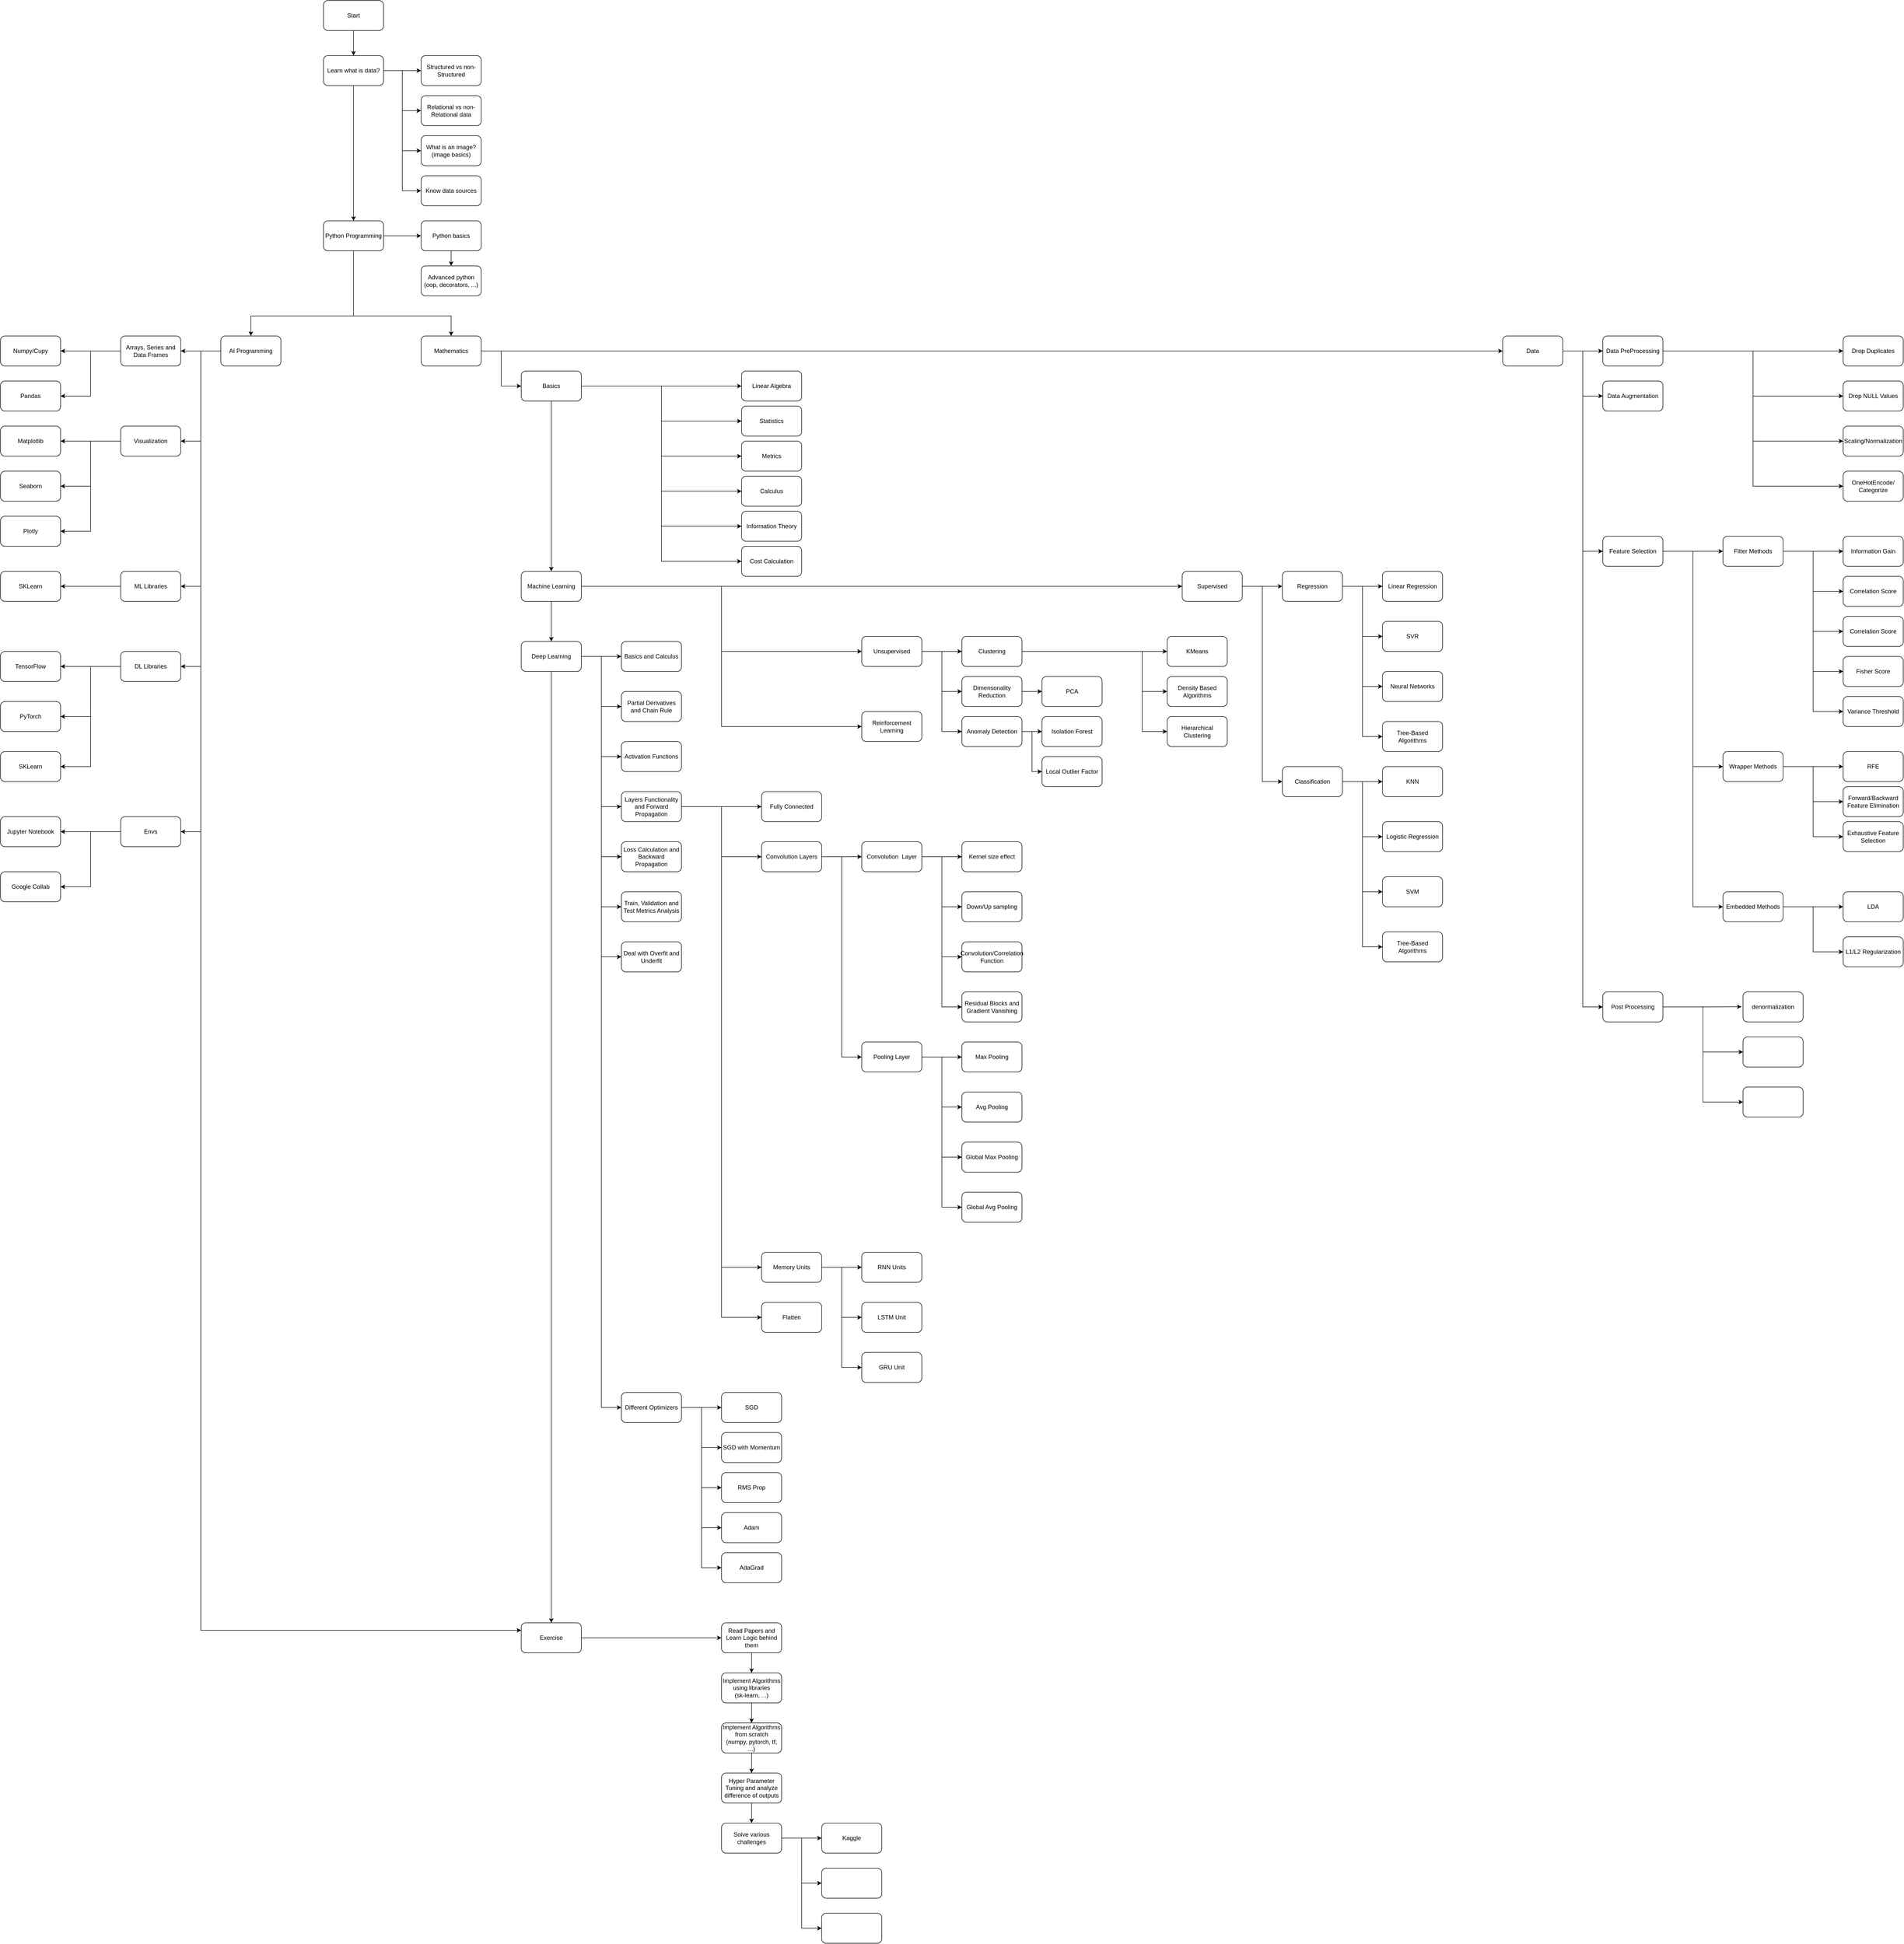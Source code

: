 <mxfile version="21.3.8" type="github">
  <diagram name="Page-1" id="aSMqkt42Gs_4Adb-Ifj2">
    <mxGraphModel dx="8277" dy="4107" grid="1" gridSize="10" guides="1" tooltips="1" connect="1" arrows="1" fold="1" page="1" pageScale="1" pageWidth="850" pageHeight="1100" math="0" shadow="0">
      <root>
        <mxCell id="0" />
        <mxCell id="1" parent="0" />
        <mxCell id="REgde3PiPl2RJDlb76gh-10" style="edgeStyle=orthogonalEdgeStyle;rounded=0;orthogonalLoop=1;jettySize=auto;html=1;exitX=0.5;exitY=1;exitDx=0;exitDy=0;entryX=0.5;entryY=0;entryDx=0;entryDy=0;" edge="1" parent="1" source="REgde3PiPl2RJDlb76gh-1" target="REgde3PiPl2RJDlb76gh-3">
          <mxGeometry relative="1" as="geometry" />
        </mxCell>
        <mxCell id="REgde3PiPl2RJDlb76gh-1" value="Start" style="rounded=1;whiteSpace=wrap;html=1;" vertex="1" parent="1">
          <mxGeometry x="365" y="60" width="120" height="60" as="geometry" />
        </mxCell>
        <mxCell id="REgde3PiPl2RJDlb76gh-14" style="edgeStyle=orthogonalEdgeStyle;rounded=0;orthogonalLoop=1;jettySize=auto;html=1;entryX=0.5;entryY=0;entryDx=0;entryDy=0;" edge="1" parent="1" source="REgde3PiPl2RJDlb76gh-3" target="REgde3PiPl2RJDlb76gh-13">
          <mxGeometry relative="1" as="geometry" />
        </mxCell>
        <mxCell id="REgde3PiPl2RJDlb76gh-26" style="edgeStyle=orthogonalEdgeStyle;rounded=0;orthogonalLoop=1;jettySize=auto;html=1;exitX=1;exitY=0.5;exitDx=0;exitDy=0;entryX=0;entryY=0.5;entryDx=0;entryDy=0;" edge="1" parent="1" source="REgde3PiPl2RJDlb76gh-3" target="REgde3PiPl2RJDlb76gh-4">
          <mxGeometry relative="1" as="geometry" />
        </mxCell>
        <mxCell id="REgde3PiPl2RJDlb76gh-27" style="edgeStyle=orthogonalEdgeStyle;rounded=0;orthogonalLoop=1;jettySize=auto;html=1;exitX=1;exitY=0.5;exitDx=0;exitDy=0;entryX=0;entryY=0.5;entryDx=0;entryDy=0;" edge="1" parent="1" source="REgde3PiPl2RJDlb76gh-3" target="REgde3PiPl2RJDlb76gh-5">
          <mxGeometry relative="1" as="geometry" />
        </mxCell>
        <mxCell id="REgde3PiPl2RJDlb76gh-28" style="edgeStyle=orthogonalEdgeStyle;rounded=0;orthogonalLoop=1;jettySize=auto;html=1;exitX=1;exitY=0.5;exitDx=0;exitDy=0;entryX=0;entryY=0.5;entryDx=0;entryDy=0;" edge="1" parent="1" source="REgde3PiPl2RJDlb76gh-3" target="REgde3PiPl2RJDlb76gh-6">
          <mxGeometry relative="1" as="geometry" />
        </mxCell>
        <mxCell id="REgde3PiPl2RJDlb76gh-29" style="edgeStyle=orthogonalEdgeStyle;rounded=0;orthogonalLoop=1;jettySize=auto;html=1;exitX=1;exitY=0.5;exitDx=0;exitDy=0;entryX=0;entryY=0.5;entryDx=0;entryDy=0;" edge="1" parent="1" source="REgde3PiPl2RJDlb76gh-3" target="REgde3PiPl2RJDlb76gh-23">
          <mxGeometry relative="1" as="geometry" />
        </mxCell>
        <mxCell id="REgde3PiPl2RJDlb76gh-3" value="Learn what is data?" style="rounded=1;whiteSpace=wrap;html=1;" vertex="1" parent="1">
          <mxGeometry x="365" y="170" width="120" height="60" as="geometry" />
        </mxCell>
        <mxCell id="REgde3PiPl2RJDlb76gh-4" value="Structured vs non-Structured" style="rounded=1;whiteSpace=wrap;html=1;" vertex="1" parent="1">
          <mxGeometry x="560" y="170" width="120" height="60" as="geometry" />
        </mxCell>
        <mxCell id="REgde3PiPl2RJDlb76gh-5" value="Relational vs non-Relational data" style="rounded=1;whiteSpace=wrap;html=1;" vertex="1" parent="1">
          <mxGeometry x="560" y="250" width="120" height="60" as="geometry" />
        </mxCell>
        <mxCell id="REgde3PiPl2RJDlb76gh-6" value="What is an image?&lt;br&gt;(image basics)" style="rounded=1;whiteSpace=wrap;html=1;" vertex="1" parent="1">
          <mxGeometry x="560" y="330" width="120" height="60" as="geometry" />
        </mxCell>
        <mxCell id="REgde3PiPl2RJDlb76gh-17" style="edgeStyle=orthogonalEdgeStyle;rounded=0;orthogonalLoop=1;jettySize=auto;html=1;exitX=1;exitY=0.5;exitDx=0;exitDy=0;entryX=0;entryY=0.5;entryDx=0;entryDy=0;" edge="1" parent="1" source="REgde3PiPl2RJDlb76gh-13" target="REgde3PiPl2RJDlb76gh-15">
          <mxGeometry relative="1" as="geometry" />
        </mxCell>
        <mxCell id="REgde3PiPl2RJDlb76gh-21" style="edgeStyle=orthogonalEdgeStyle;rounded=0;orthogonalLoop=1;jettySize=auto;html=1;exitX=0.5;exitY=1;exitDx=0;exitDy=0;entryX=0.5;entryY=0;entryDx=0;entryDy=0;" edge="1" parent="1" source="REgde3PiPl2RJDlb76gh-13" target="REgde3PiPl2RJDlb76gh-20">
          <mxGeometry relative="1" as="geometry">
            <Array as="points">
              <mxPoint x="425" y="690" />
              <mxPoint x="620" y="690" />
            </Array>
          </mxGeometry>
        </mxCell>
        <mxCell id="REgde3PiPl2RJDlb76gh-22" style="edgeStyle=orthogonalEdgeStyle;rounded=0;orthogonalLoop=1;jettySize=auto;html=1;exitX=0.5;exitY=1;exitDx=0;exitDy=0;entryX=0.5;entryY=0;entryDx=0;entryDy=0;" edge="1" parent="1" source="REgde3PiPl2RJDlb76gh-13" target="REgde3PiPl2RJDlb76gh-19">
          <mxGeometry relative="1" as="geometry">
            <Array as="points">
              <mxPoint x="425" y="690" />
              <mxPoint x="220" y="690" />
            </Array>
          </mxGeometry>
        </mxCell>
        <mxCell id="REgde3PiPl2RJDlb76gh-13" value="Python Programming" style="rounded=1;whiteSpace=wrap;html=1;" vertex="1" parent="1">
          <mxGeometry x="365" y="500" width="120" height="60" as="geometry" />
        </mxCell>
        <mxCell id="REgde3PiPl2RJDlb76gh-18" style="edgeStyle=orthogonalEdgeStyle;rounded=0;orthogonalLoop=1;jettySize=auto;html=1;exitX=0.5;exitY=1;exitDx=0;exitDy=0;entryX=0.5;entryY=0;entryDx=0;entryDy=0;" edge="1" parent="1" source="REgde3PiPl2RJDlb76gh-15" target="REgde3PiPl2RJDlb76gh-16">
          <mxGeometry relative="1" as="geometry" />
        </mxCell>
        <mxCell id="REgde3PiPl2RJDlb76gh-15" value="Python basics" style="rounded=1;whiteSpace=wrap;html=1;" vertex="1" parent="1">
          <mxGeometry x="560" y="500" width="120" height="60" as="geometry" />
        </mxCell>
        <mxCell id="REgde3PiPl2RJDlb76gh-16" value="Advanced python&lt;br&gt;(oop, decorators, ...)" style="rounded=1;whiteSpace=wrap;html=1;" vertex="1" parent="1">
          <mxGeometry x="560" y="590" width="120" height="60" as="geometry" />
        </mxCell>
        <mxCell id="REgde3PiPl2RJDlb76gh-36" style="edgeStyle=orthogonalEdgeStyle;rounded=0;orthogonalLoop=1;jettySize=auto;html=1;exitX=0;exitY=0.5;exitDx=0;exitDy=0;entryX=1;entryY=0.5;entryDx=0;entryDy=0;" edge="1" parent="1" source="REgde3PiPl2RJDlb76gh-19" target="REgde3PiPl2RJDlb76gh-35">
          <mxGeometry relative="1" as="geometry" />
        </mxCell>
        <mxCell id="REgde3PiPl2RJDlb76gh-173" style="edgeStyle=orthogonalEdgeStyle;rounded=0;orthogonalLoop=1;jettySize=auto;html=1;exitX=0;exitY=0.5;exitDx=0;exitDy=0;entryX=1;entryY=0.5;entryDx=0;entryDy=0;" edge="1" parent="1" source="REgde3PiPl2RJDlb76gh-19" target="REgde3PiPl2RJDlb76gh-170">
          <mxGeometry relative="1" as="geometry" />
        </mxCell>
        <mxCell id="REgde3PiPl2RJDlb76gh-179" style="edgeStyle=orthogonalEdgeStyle;rounded=0;orthogonalLoop=1;jettySize=auto;html=1;exitX=0;exitY=0.5;exitDx=0;exitDy=0;entryX=1;entryY=0.5;entryDx=0;entryDy=0;" edge="1" parent="1" source="REgde3PiPl2RJDlb76gh-19" target="REgde3PiPl2RJDlb76gh-178">
          <mxGeometry relative="1" as="geometry" />
        </mxCell>
        <mxCell id="REgde3PiPl2RJDlb76gh-183" style="edgeStyle=orthogonalEdgeStyle;rounded=0;orthogonalLoop=1;jettySize=auto;html=1;exitX=0;exitY=0.5;exitDx=0;exitDy=0;entryX=1;entryY=0.5;entryDx=0;entryDy=0;" edge="1" parent="1" source="REgde3PiPl2RJDlb76gh-19" target="REgde3PiPl2RJDlb76gh-182">
          <mxGeometry relative="1" as="geometry" />
        </mxCell>
        <mxCell id="REgde3PiPl2RJDlb76gh-265" style="edgeStyle=orthogonalEdgeStyle;rounded=0;orthogonalLoop=1;jettySize=auto;html=1;exitX=0;exitY=0.5;exitDx=0;exitDy=0;entryX=0;entryY=0.25;entryDx=0;entryDy=0;" edge="1" parent="1" source="REgde3PiPl2RJDlb76gh-19" target="REgde3PiPl2RJDlb76gh-245">
          <mxGeometry relative="1" as="geometry">
            <Array as="points">
              <mxPoint x="120" y="760" />
              <mxPoint x="120" y="3315" />
            </Array>
          </mxGeometry>
        </mxCell>
        <mxCell id="REgde3PiPl2RJDlb76gh-267" style="edgeStyle=orthogonalEdgeStyle;rounded=0;orthogonalLoop=1;jettySize=auto;html=1;exitX=0;exitY=0.5;exitDx=0;exitDy=0;entryX=1;entryY=0.5;entryDx=0;entryDy=0;" edge="1" parent="1" source="REgde3PiPl2RJDlb76gh-19" target="REgde3PiPl2RJDlb76gh-266">
          <mxGeometry relative="1" as="geometry" />
        </mxCell>
        <mxCell id="REgde3PiPl2RJDlb76gh-19" value="AI Programming" style="rounded=1;whiteSpace=wrap;html=1;" vertex="1" parent="1">
          <mxGeometry x="160" y="730" width="120" height="60" as="geometry" />
        </mxCell>
        <mxCell id="REgde3PiPl2RJDlb76gh-45" style="edgeStyle=orthogonalEdgeStyle;rounded=0;orthogonalLoop=1;jettySize=auto;html=1;exitX=1;exitY=0.5;exitDx=0;exitDy=0;entryX=0;entryY=0.5;entryDx=0;entryDy=0;" edge="1" parent="1" source="REgde3PiPl2RJDlb76gh-20" target="REgde3PiPl2RJDlb76gh-42">
          <mxGeometry relative="1" as="geometry" />
        </mxCell>
        <mxCell id="REgde3PiPl2RJDlb76gh-195" style="edgeStyle=orthogonalEdgeStyle;rounded=0;orthogonalLoop=1;jettySize=auto;html=1;exitX=1;exitY=0.5;exitDx=0;exitDy=0;entryX=0;entryY=0.5;entryDx=0;entryDy=0;" edge="1" parent="1" source="REgde3PiPl2RJDlb76gh-20" target="REgde3PiPl2RJDlb76gh-194">
          <mxGeometry relative="1" as="geometry" />
        </mxCell>
        <mxCell id="REgde3PiPl2RJDlb76gh-20" value="Mathematics" style="rounded=1;whiteSpace=wrap;html=1;" vertex="1" parent="1">
          <mxGeometry x="560" y="730" width="120" height="60" as="geometry" />
        </mxCell>
        <mxCell id="REgde3PiPl2RJDlb76gh-23" value="Know data sources" style="rounded=1;whiteSpace=wrap;html=1;" vertex="1" parent="1">
          <mxGeometry x="560" y="410" width="120" height="60" as="geometry" />
        </mxCell>
        <mxCell id="REgde3PiPl2RJDlb76gh-32" value="Numpy/Cupy" style="rounded=1;whiteSpace=wrap;html=1;" vertex="1" parent="1">
          <mxGeometry x="-280" y="730" width="120" height="60" as="geometry" />
        </mxCell>
        <mxCell id="REgde3PiPl2RJDlb76gh-33" value="Pandas" style="rounded=1;whiteSpace=wrap;html=1;" vertex="1" parent="1">
          <mxGeometry x="-280" y="820" width="120" height="60" as="geometry" />
        </mxCell>
        <mxCell id="REgde3PiPl2RJDlb76gh-34" value="Matplotlib" style="rounded=1;whiteSpace=wrap;html=1;" vertex="1" parent="1">
          <mxGeometry x="-280" y="910" width="120" height="60" as="geometry" />
        </mxCell>
        <mxCell id="REgde3PiPl2RJDlb76gh-39" style="edgeStyle=orthogonalEdgeStyle;rounded=0;orthogonalLoop=1;jettySize=auto;html=1;exitX=0;exitY=0.5;exitDx=0;exitDy=0;entryX=1;entryY=0.5;entryDx=0;entryDy=0;" edge="1" parent="1" source="REgde3PiPl2RJDlb76gh-35" target="REgde3PiPl2RJDlb76gh-32">
          <mxGeometry relative="1" as="geometry" />
        </mxCell>
        <mxCell id="REgde3PiPl2RJDlb76gh-40" style="edgeStyle=orthogonalEdgeStyle;rounded=0;orthogonalLoop=1;jettySize=auto;html=1;exitX=0;exitY=0.5;exitDx=0;exitDy=0;entryX=1;entryY=0.5;entryDx=0;entryDy=0;" edge="1" parent="1" source="REgde3PiPl2RJDlb76gh-35" target="REgde3PiPl2RJDlb76gh-33">
          <mxGeometry relative="1" as="geometry" />
        </mxCell>
        <mxCell id="REgde3PiPl2RJDlb76gh-35" value="Arrays, Series and Data Frames" style="rounded=1;whiteSpace=wrap;html=1;" vertex="1" parent="1">
          <mxGeometry x="-40" y="730" width="120" height="60" as="geometry" />
        </mxCell>
        <mxCell id="REgde3PiPl2RJDlb76gh-47" style="edgeStyle=orthogonalEdgeStyle;rounded=0;orthogonalLoop=1;jettySize=auto;html=1;exitX=1;exitY=0.5;exitDx=0;exitDy=0;entryX=0;entryY=0.5;entryDx=0;entryDy=0;" edge="1" parent="1" source="REgde3PiPl2RJDlb76gh-42" target="REgde3PiPl2RJDlb76gh-46">
          <mxGeometry relative="1" as="geometry" />
        </mxCell>
        <mxCell id="REgde3PiPl2RJDlb76gh-49" style="edgeStyle=orthogonalEdgeStyle;rounded=0;orthogonalLoop=1;jettySize=auto;html=1;exitX=1;exitY=0.5;exitDx=0;exitDy=0;entryX=0;entryY=0.5;entryDx=0;entryDy=0;" edge="1" parent="1" source="REgde3PiPl2RJDlb76gh-42" target="REgde3PiPl2RJDlb76gh-48">
          <mxGeometry relative="1" as="geometry" />
        </mxCell>
        <mxCell id="REgde3PiPl2RJDlb76gh-51" style="edgeStyle=orthogonalEdgeStyle;rounded=0;orthogonalLoop=1;jettySize=auto;html=1;exitX=1;exitY=0.5;exitDx=0;exitDy=0;entryX=0;entryY=0.5;entryDx=0;entryDy=0;" edge="1" parent="1" source="REgde3PiPl2RJDlb76gh-42" target="REgde3PiPl2RJDlb76gh-50">
          <mxGeometry relative="1" as="geometry" />
        </mxCell>
        <mxCell id="REgde3PiPl2RJDlb76gh-53" style="edgeStyle=orthogonalEdgeStyle;rounded=0;orthogonalLoop=1;jettySize=auto;html=1;exitX=1;exitY=0.5;exitDx=0;exitDy=0;entryX=0;entryY=0.5;entryDx=0;entryDy=0;" edge="1" parent="1" source="REgde3PiPl2RJDlb76gh-42" target="REgde3PiPl2RJDlb76gh-52">
          <mxGeometry relative="1" as="geometry" />
        </mxCell>
        <mxCell id="REgde3PiPl2RJDlb76gh-55" style="edgeStyle=orthogonalEdgeStyle;rounded=0;orthogonalLoop=1;jettySize=auto;html=1;exitX=1;exitY=0.5;exitDx=0;exitDy=0;entryX=0;entryY=0.5;entryDx=0;entryDy=0;" edge="1" parent="1" source="REgde3PiPl2RJDlb76gh-42" target="REgde3PiPl2RJDlb76gh-54">
          <mxGeometry relative="1" as="geometry" />
        </mxCell>
        <mxCell id="REgde3PiPl2RJDlb76gh-56" style="edgeStyle=orthogonalEdgeStyle;rounded=0;orthogonalLoop=1;jettySize=auto;html=1;exitX=0.5;exitY=1;exitDx=0;exitDy=0;" edge="1" parent="1" source="REgde3PiPl2RJDlb76gh-42" target="REgde3PiPl2RJDlb76gh-43">
          <mxGeometry relative="1" as="geometry" />
        </mxCell>
        <mxCell id="REgde3PiPl2RJDlb76gh-191" style="edgeStyle=orthogonalEdgeStyle;rounded=0;orthogonalLoop=1;jettySize=auto;html=1;exitX=1;exitY=0.5;exitDx=0;exitDy=0;entryX=0;entryY=0.5;entryDx=0;entryDy=0;" edge="1" parent="1" source="REgde3PiPl2RJDlb76gh-42" target="REgde3PiPl2RJDlb76gh-190">
          <mxGeometry relative="1" as="geometry" />
        </mxCell>
        <mxCell id="REgde3PiPl2RJDlb76gh-42" value="Basics" style="rounded=1;whiteSpace=wrap;html=1;" vertex="1" parent="1">
          <mxGeometry x="760" y="800" width="120" height="60" as="geometry" />
        </mxCell>
        <mxCell id="REgde3PiPl2RJDlb76gh-62" style="edgeStyle=orthogonalEdgeStyle;rounded=0;orthogonalLoop=1;jettySize=auto;html=1;exitX=1;exitY=0.5;exitDx=0;exitDy=0;entryX=0;entryY=0.5;entryDx=0;entryDy=0;" edge="1" parent="1" source="REgde3PiPl2RJDlb76gh-43" target="REgde3PiPl2RJDlb76gh-57">
          <mxGeometry relative="1" as="geometry" />
        </mxCell>
        <mxCell id="REgde3PiPl2RJDlb76gh-116" style="edgeStyle=orthogonalEdgeStyle;rounded=0;orthogonalLoop=1;jettySize=auto;html=1;exitX=0.5;exitY=1;exitDx=0;exitDy=0;" edge="1" parent="1" source="REgde3PiPl2RJDlb76gh-43" target="REgde3PiPl2RJDlb76gh-44">
          <mxGeometry relative="1" as="geometry" />
        </mxCell>
        <mxCell id="REgde3PiPl2RJDlb76gh-139" style="edgeStyle=orthogonalEdgeStyle;rounded=0;orthogonalLoop=1;jettySize=auto;html=1;exitX=1;exitY=0.5;exitDx=0;exitDy=0;entryX=0;entryY=0.5;entryDx=0;entryDy=0;" edge="1" parent="1" source="REgde3PiPl2RJDlb76gh-43" target="REgde3PiPl2RJDlb76gh-58">
          <mxGeometry relative="1" as="geometry" />
        </mxCell>
        <mxCell id="REgde3PiPl2RJDlb76gh-140" style="edgeStyle=orthogonalEdgeStyle;rounded=0;orthogonalLoop=1;jettySize=auto;html=1;exitX=1;exitY=0.5;exitDx=0;exitDy=0;entryX=0;entryY=0.5;entryDx=0;entryDy=0;" edge="1" parent="1" source="REgde3PiPl2RJDlb76gh-43" target="REgde3PiPl2RJDlb76gh-59">
          <mxGeometry relative="1" as="geometry" />
        </mxCell>
        <mxCell id="REgde3PiPl2RJDlb76gh-43" value="Machine Learning" style="rounded=1;whiteSpace=wrap;html=1;" vertex="1" parent="1">
          <mxGeometry x="760" y="1200" width="120" height="60" as="geometry" />
        </mxCell>
        <mxCell id="REgde3PiPl2RJDlb76gh-68" style="edgeStyle=orthogonalEdgeStyle;rounded=0;orthogonalLoop=1;jettySize=auto;html=1;exitX=1;exitY=0.5;exitDx=0;exitDy=0;entryX=0;entryY=0.5;entryDx=0;entryDy=0;" edge="1" parent="1" source="REgde3PiPl2RJDlb76gh-44" target="REgde3PiPl2RJDlb76gh-63">
          <mxGeometry relative="1" as="geometry" />
        </mxCell>
        <mxCell id="REgde3PiPl2RJDlb76gh-69" style="edgeStyle=orthogonalEdgeStyle;rounded=0;orthogonalLoop=1;jettySize=auto;html=1;exitX=1;exitY=0.5;exitDx=0;exitDy=0;entryX=0;entryY=0.5;entryDx=0;entryDy=0;" edge="1" parent="1" source="REgde3PiPl2RJDlb76gh-44" target="REgde3PiPl2RJDlb76gh-64">
          <mxGeometry relative="1" as="geometry" />
        </mxCell>
        <mxCell id="REgde3PiPl2RJDlb76gh-70" style="edgeStyle=orthogonalEdgeStyle;rounded=0;orthogonalLoop=1;jettySize=auto;html=1;exitX=1;exitY=0.5;exitDx=0;exitDy=0;entryX=0;entryY=0.5;entryDx=0;entryDy=0;" edge="1" parent="1" source="REgde3PiPl2RJDlb76gh-44" target="REgde3PiPl2RJDlb76gh-65">
          <mxGeometry relative="1" as="geometry" />
        </mxCell>
        <mxCell id="REgde3PiPl2RJDlb76gh-71" style="edgeStyle=orthogonalEdgeStyle;rounded=0;orthogonalLoop=1;jettySize=auto;html=1;exitX=1;exitY=0.5;exitDx=0;exitDy=0;entryX=0;entryY=0.5;entryDx=0;entryDy=0;" edge="1" parent="1" source="REgde3PiPl2RJDlb76gh-44" target="REgde3PiPl2RJDlb76gh-66">
          <mxGeometry relative="1" as="geometry" />
        </mxCell>
        <mxCell id="REgde3PiPl2RJDlb76gh-72" style="edgeStyle=orthogonalEdgeStyle;rounded=0;orthogonalLoop=1;jettySize=auto;html=1;exitX=1;exitY=0.5;exitDx=0;exitDy=0;entryX=0;entryY=0.5;entryDx=0;entryDy=0;" edge="1" parent="1" source="REgde3PiPl2RJDlb76gh-44" target="REgde3PiPl2RJDlb76gh-67">
          <mxGeometry relative="1" as="geometry" />
        </mxCell>
        <mxCell id="REgde3PiPl2RJDlb76gh-75" style="edgeStyle=orthogonalEdgeStyle;rounded=0;orthogonalLoop=1;jettySize=auto;html=1;exitX=1;exitY=0.5;exitDx=0;exitDy=0;entryX=0;entryY=0.5;entryDx=0;entryDy=0;" edge="1" parent="1" source="REgde3PiPl2RJDlb76gh-44" target="REgde3PiPl2RJDlb76gh-73">
          <mxGeometry relative="1" as="geometry" />
        </mxCell>
        <mxCell id="REgde3PiPl2RJDlb76gh-76" style="edgeStyle=orthogonalEdgeStyle;rounded=0;orthogonalLoop=1;jettySize=auto;html=1;exitX=1;exitY=0.5;exitDx=0;exitDy=0;entryX=0;entryY=0.5;entryDx=0;entryDy=0;" edge="1" parent="1" source="REgde3PiPl2RJDlb76gh-44" target="REgde3PiPl2RJDlb76gh-74">
          <mxGeometry relative="1" as="geometry" />
        </mxCell>
        <mxCell id="REgde3PiPl2RJDlb76gh-78" style="edgeStyle=orthogonalEdgeStyle;rounded=0;orthogonalLoop=1;jettySize=auto;html=1;exitX=1;exitY=0.5;exitDx=0;exitDy=0;entryX=0;entryY=0.5;entryDx=0;entryDy=0;" edge="1" parent="1" source="REgde3PiPl2RJDlb76gh-44" target="REgde3PiPl2RJDlb76gh-77">
          <mxGeometry relative="1" as="geometry" />
        </mxCell>
        <mxCell id="REgde3PiPl2RJDlb76gh-246" style="edgeStyle=orthogonalEdgeStyle;rounded=0;orthogonalLoop=1;jettySize=auto;html=1;exitX=0.5;exitY=1;exitDx=0;exitDy=0;entryX=0.5;entryY=0;entryDx=0;entryDy=0;" edge="1" parent="1" source="REgde3PiPl2RJDlb76gh-44" target="REgde3PiPl2RJDlb76gh-245">
          <mxGeometry relative="1" as="geometry" />
        </mxCell>
        <mxCell id="REgde3PiPl2RJDlb76gh-44" value="Deep Learning" style="rounded=1;whiteSpace=wrap;html=1;" vertex="1" parent="1">
          <mxGeometry x="760" y="1340" width="120" height="60" as="geometry" />
        </mxCell>
        <mxCell id="REgde3PiPl2RJDlb76gh-46" value="Linear Algebra" style="rounded=1;whiteSpace=wrap;html=1;" vertex="1" parent="1">
          <mxGeometry x="1200" y="800" width="120" height="60" as="geometry" />
        </mxCell>
        <mxCell id="REgde3PiPl2RJDlb76gh-48" value="Statistics" style="rounded=1;whiteSpace=wrap;html=1;" vertex="1" parent="1">
          <mxGeometry x="1200" y="870" width="120" height="60" as="geometry" />
        </mxCell>
        <mxCell id="REgde3PiPl2RJDlb76gh-50" value="Metrics" style="rounded=1;whiteSpace=wrap;html=1;" vertex="1" parent="1">
          <mxGeometry x="1200" y="940" width="120" height="60" as="geometry" />
        </mxCell>
        <mxCell id="REgde3PiPl2RJDlb76gh-52" value="Calculus" style="rounded=1;whiteSpace=wrap;html=1;" vertex="1" parent="1">
          <mxGeometry x="1200" y="1010" width="120" height="60" as="geometry" />
        </mxCell>
        <mxCell id="REgde3PiPl2RJDlb76gh-54" value="Information Theory" style="rounded=1;whiteSpace=wrap;html=1;" vertex="1" parent="1">
          <mxGeometry x="1200" y="1080" width="120" height="60" as="geometry" />
        </mxCell>
        <mxCell id="REgde3PiPl2RJDlb76gh-118" style="edgeStyle=orthogonalEdgeStyle;rounded=0;orthogonalLoop=1;jettySize=auto;html=1;exitX=1;exitY=0.5;exitDx=0;exitDy=0;entryX=0;entryY=0.5;entryDx=0;entryDy=0;" edge="1" parent="1" source="REgde3PiPl2RJDlb76gh-57" target="REgde3PiPl2RJDlb76gh-60">
          <mxGeometry relative="1" as="geometry" />
        </mxCell>
        <mxCell id="REgde3PiPl2RJDlb76gh-119" style="edgeStyle=orthogonalEdgeStyle;rounded=0;orthogonalLoop=1;jettySize=auto;html=1;exitX=1;exitY=0.5;exitDx=0;exitDy=0;entryX=0;entryY=0.5;entryDx=0;entryDy=0;" edge="1" parent="1" source="REgde3PiPl2RJDlb76gh-57" target="REgde3PiPl2RJDlb76gh-61">
          <mxGeometry relative="1" as="geometry" />
        </mxCell>
        <mxCell id="REgde3PiPl2RJDlb76gh-57" value="Supervised&lt;br&gt;" style="rounded=1;whiteSpace=wrap;html=1;" vertex="1" parent="1">
          <mxGeometry x="2080" y="1200" width="120" height="60" as="geometry" />
        </mxCell>
        <mxCell id="REgde3PiPl2RJDlb76gh-143" style="edgeStyle=orthogonalEdgeStyle;rounded=0;orthogonalLoop=1;jettySize=auto;html=1;exitX=1;exitY=0.5;exitDx=0;exitDy=0;entryX=0;entryY=0.5;entryDx=0;entryDy=0;" edge="1" parent="1" source="REgde3PiPl2RJDlb76gh-58" target="REgde3PiPl2RJDlb76gh-142">
          <mxGeometry relative="1" as="geometry" />
        </mxCell>
        <mxCell id="REgde3PiPl2RJDlb76gh-149" style="edgeStyle=orthogonalEdgeStyle;rounded=0;orthogonalLoop=1;jettySize=auto;html=1;exitX=1;exitY=0.5;exitDx=0;exitDy=0;entryX=0;entryY=0.5;entryDx=0;entryDy=0;" edge="1" parent="1" source="REgde3PiPl2RJDlb76gh-58" target="REgde3PiPl2RJDlb76gh-148">
          <mxGeometry relative="1" as="geometry" />
        </mxCell>
        <mxCell id="REgde3PiPl2RJDlb76gh-151" style="edgeStyle=orthogonalEdgeStyle;rounded=0;orthogonalLoop=1;jettySize=auto;html=1;exitX=1;exitY=0.5;exitDx=0;exitDy=0;entryX=0;entryY=0.5;entryDx=0;entryDy=0;" edge="1" parent="1" source="REgde3PiPl2RJDlb76gh-58" target="REgde3PiPl2RJDlb76gh-150">
          <mxGeometry relative="1" as="geometry" />
        </mxCell>
        <mxCell id="REgde3PiPl2RJDlb76gh-58" value="Unsupervised" style="rounded=1;whiteSpace=wrap;html=1;" vertex="1" parent="1">
          <mxGeometry x="1440" y="1330" width="120" height="60" as="geometry" />
        </mxCell>
        <mxCell id="REgde3PiPl2RJDlb76gh-59" value="Reinforcement Learning" style="rounded=1;whiteSpace=wrap;html=1;" vertex="1" parent="1">
          <mxGeometry x="1440" y="1480" width="120" height="60" as="geometry" />
        </mxCell>
        <mxCell id="REgde3PiPl2RJDlb76gh-123" style="edgeStyle=orthogonalEdgeStyle;rounded=0;orthogonalLoop=1;jettySize=auto;html=1;exitX=1;exitY=0.5;exitDx=0;exitDy=0;entryX=0;entryY=0.5;entryDx=0;entryDy=0;" edge="1" parent="1" source="REgde3PiPl2RJDlb76gh-60" target="REgde3PiPl2RJDlb76gh-120">
          <mxGeometry relative="1" as="geometry" />
        </mxCell>
        <mxCell id="REgde3PiPl2RJDlb76gh-124" style="edgeStyle=orthogonalEdgeStyle;rounded=0;orthogonalLoop=1;jettySize=auto;html=1;exitX=1;exitY=0.5;exitDx=0;exitDy=0;entryX=0;entryY=0.5;entryDx=0;entryDy=0;" edge="1" parent="1" source="REgde3PiPl2RJDlb76gh-60" target="REgde3PiPl2RJDlb76gh-121">
          <mxGeometry relative="1" as="geometry" />
        </mxCell>
        <mxCell id="REgde3PiPl2RJDlb76gh-125" style="edgeStyle=orthogonalEdgeStyle;rounded=0;orthogonalLoop=1;jettySize=auto;html=1;exitX=1;exitY=0.5;exitDx=0;exitDy=0;entryX=0;entryY=0.5;entryDx=0;entryDy=0;" edge="1" parent="1" source="REgde3PiPl2RJDlb76gh-60" target="REgde3PiPl2RJDlb76gh-122">
          <mxGeometry relative="1" as="geometry" />
        </mxCell>
        <mxCell id="REgde3PiPl2RJDlb76gh-127" style="edgeStyle=orthogonalEdgeStyle;rounded=0;orthogonalLoop=1;jettySize=auto;html=1;exitX=1;exitY=0.5;exitDx=0;exitDy=0;entryX=0;entryY=0.5;entryDx=0;entryDy=0;" edge="1" parent="1" source="REgde3PiPl2RJDlb76gh-60" target="REgde3PiPl2RJDlb76gh-126">
          <mxGeometry relative="1" as="geometry" />
        </mxCell>
        <mxCell id="REgde3PiPl2RJDlb76gh-60" value="Regression" style="rounded=1;whiteSpace=wrap;html=1;" vertex="1" parent="1">
          <mxGeometry x="2280" y="1200" width="120" height="60" as="geometry" />
        </mxCell>
        <mxCell id="REgde3PiPl2RJDlb76gh-129" style="edgeStyle=orthogonalEdgeStyle;rounded=0;orthogonalLoop=1;jettySize=auto;html=1;exitX=1;exitY=0.5;exitDx=0;exitDy=0;entryX=0;entryY=0.5;entryDx=0;entryDy=0;" edge="1" parent="1" source="REgde3PiPl2RJDlb76gh-61" target="REgde3PiPl2RJDlb76gh-128">
          <mxGeometry relative="1" as="geometry" />
        </mxCell>
        <mxCell id="REgde3PiPl2RJDlb76gh-136" style="edgeStyle=orthogonalEdgeStyle;rounded=0;orthogonalLoop=1;jettySize=auto;html=1;exitX=1;exitY=0.5;exitDx=0;exitDy=0;entryX=0;entryY=0.5;entryDx=0;entryDy=0;" edge="1" parent="1" source="REgde3PiPl2RJDlb76gh-61" target="REgde3PiPl2RJDlb76gh-130">
          <mxGeometry relative="1" as="geometry" />
        </mxCell>
        <mxCell id="REgde3PiPl2RJDlb76gh-137" style="edgeStyle=orthogonalEdgeStyle;rounded=0;orthogonalLoop=1;jettySize=auto;html=1;exitX=1;exitY=0.5;exitDx=0;exitDy=0;entryX=0;entryY=0.5;entryDx=0;entryDy=0;" edge="1" parent="1" source="REgde3PiPl2RJDlb76gh-61" target="REgde3PiPl2RJDlb76gh-131">
          <mxGeometry relative="1" as="geometry" />
        </mxCell>
        <mxCell id="REgde3PiPl2RJDlb76gh-138" style="edgeStyle=orthogonalEdgeStyle;rounded=0;orthogonalLoop=1;jettySize=auto;html=1;exitX=1;exitY=0.5;exitDx=0;exitDy=0;entryX=0;entryY=0.5;entryDx=0;entryDy=0;" edge="1" parent="1" source="REgde3PiPl2RJDlb76gh-61" target="REgde3PiPl2RJDlb76gh-134">
          <mxGeometry relative="1" as="geometry" />
        </mxCell>
        <mxCell id="REgde3PiPl2RJDlb76gh-61" value="Classification" style="rounded=1;whiteSpace=wrap;html=1;" vertex="1" parent="1">
          <mxGeometry x="2280" y="1590" width="120" height="60" as="geometry" />
        </mxCell>
        <mxCell id="REgde3PiPl2RJDlb76gh-63" value="Basics and Calculus" style="rounded=1;whiteSpace=wrap;html=1;" vertex="1" parent="1">
          <mxGeometry x="960" y="1340" width="120" height="60" as="geometry" />
        </mxCell>
        <mxCell id="REgde3PiPl2RJDlb76gh-64" value="Partial Derivatives and Chain Rule" style="rounded=1;whiteSpace=wrap;html=1;" vertex="1" parent="1">
          <mxGeometry x="960" y="1440" width="120" height="60" as="geometry" />
        </mxCell>
        <mxCell id="REgde3PiPl2RJDlb76gh-65" value="Activation Functions" style="rounded=1;whiteSpace=wrap;html=1;" vertex="1" parent="1">
          <mxGeometry x="960" y="1540" width="120" height="60" as="geometry" />
        </mxCell>
        <mxCell id="REgde3PiPl2RJDlb76gh-83" style="edgeStyle=orthogonalEdgeStyle;rounded=0;orthogonalLoop=1;jettySize=auto;html=1;exitX=1;exitY=0.5;exitDx=0;exitDy=0;entryX=0;entryY=0.5;entryDx=0;entryDy=0;" edge="1" parent="1" source="REgde3PiPl2RJDlb76gh-66" target="REgde3PiPl2RJDlb76gh-79">
          <mxGeometry relative="1" as="geometry" />
        </mxCell>
        <mxCell id="REgde3PiPl2RJDlb76gh-84" style="edgeStyle=orthogonalEdgeStyle;rounded=0;orthogonalLoop=1;jettySize=auto;html=1;exitX=1;exitY=0.5;exitDx=0;exitDy=0;entryX=0;entryY=0.5;entryDx=0;entryDy=0;" edge="1" parent="1" source="REgde3PiPl2RJDlb76gh-66" target="REgde3PiPl2RJDlb76gh-80">
          <mxGeometry relative="1" as="geometry" />
        </mxCell>
        <mxCell id="REgde3PiPl2RJDlb76gh-85" style="edgeStyle=orthogonalEdgeStyle;rounded=0;orthogonalLoop=1;jettySize=auto;html=1;exitX=1;exitY=0.5;exitDx=0;exitDy=0;entryX=0;entryY=0.5;entryDx=0;entryDy=0;" edge="1" parent="1" source="REgde3PiPl2RJDlb76gh-66" target="REgde3PiPl2RJDlb76gh-81">
          <mxGeometry relative="1" as="geometry" />
        </mxCell>
        <mxCell id="REgde3PiPl2RJDlb76gh-86" style="edgeStyle=orthogonalEdgeStyle;rounded=0;orthogonalLoop=1;jettySize=auto;html=1;exitX=1;exitY=0.5;exitDx=0;exitDy=0;entryX=0;entryY=0.5;entryDx=0;entryDy=0;" edge="1" parent="1" source="REgde3PiPl2RJDlb76gh-66" target="REgde3PiPl2RJDlb76gh-82">
          <mxGeometry relative="1" as="geometry" />
        </mxCell>
        <mxCell id="REgde3PiPl2RJDlb76gh-66" value="Layers Functionality and Forward Propagation" style="rounded=1;whiteSpace=wrap;html=1;" vertex="1" parent="1">
          <mxGeometry x="960" y="1640" width="120" height="60" as="geometry" />
        </mxCell>
        <mxCell id="REgde3PiPl2RJDlb76gh-67" value="Loss Calculation and Backward Propagation" style="rounded=1;whiteSpace=wrap;html=1;" vertex="1" parent="1">
          <mxGeometry x="960" y="1740" width="120" height="60" as="geometry" />
        </mxCell>
        <mxCell id="REgde3PiPl2RJDlb76gh-73" value="Train, Validation and Test Metrics Analysis" style="rounded=1;whiteSpace=wrap;html=1;" vertex="1" parent="1">
          <mxGeometry x="960" y="1840" width="120" height="60" as="geometry" />
        </mxCell>
        <mxCell id="REgde3PiPl2RJDlb76gh-74" value="Deal with Overfit and Underfit" style="rounded=1;whiteSpace=wrap;html=1;" vertex="1" parent="1">
          <mxGeometry x="960" y="1940" width="120" height="60" as="geometry" />
        </mxCell>
        <mxCell id="REgde3PiPl2RJDlb76gh-161" style="edgeStyle=orthogonalEdgeStyle;rounded=0;orthogonalLoop=1;jettySize=auto;html=1;exitX=1;exitY=0.5;exitDx=0;exitDy=0;entryX=0;entryY=0.5;entryDx=0;entryDy=0;" edge="1" parent="1" source="REgde3PiPl2RJDlb76gh-77" target="REgde3PiPl2RJDlb76gh-160">
          <mxGeometry relative="1" as="geometry" />
        </mxCell>
        <mxCell id="REgde3PiPl2RJDlb76gh-166" style="edgeStyle=orthogonalEdgeStyle;rounded=0;orthogonalLoop=1;jettySize=auto;html=1;exitX=1;exitY=0.5;exitDx=0;exitDy=0;entryX=0;entryY=0.5;entryDx=0;entryDy=0;" edge="1" parent="1" source="REgde3PiPl2RJDlb76gh-77" target="REgde3PiPl2RJDlb76gh-165">
          <mxGeometry relative="1" as="geometry" />
        </mxCell>
        <mxCell id="REgde3PiPl2RJDlb76gh-167" style="edgeStyle=orthogonalEdgeStyle;rounded=0;orthogonalLoop=1;jettySize=auto;html=1;exitX=1;exitY=0.5;exitDx=0;exitDy=0;entryX=0;entryY=0.5;entryDx=0;entryDy=0;" edge="1" parent="1" source="REgde3PiPl2RJDlb76gh-77" target="REgde3PiPl2RJDlb76gh-162">
          <mxGeometry relative="1" as="geometry" />
        </mxCell>
        <mxCell id="REgde3PiPl2RJDlb76gh-168" style="edgeStyle=orthogonalEdgeStyle;rounded=0;orthogonalLoop=1;jettySize=auto;html=1;exitX=1;exitY=0.5;exitDx=0;exitDy=0;entryX=0;entryY=0.5;entryDx=0;entryDy=0;" edge="1" parent="1" source="REgde3PiPl2RJDlb76gh-77" target="REgde3PiPl2RJDlb76gh-163">
          <mxGeometry relative="1" as="geometry" />
        </mxCell>
        <mxCell id="REgde3PiPl2RJDlb76gh-169" style="edgeStyle=orthogonalEdgeStyle;rounded=0;orthogonalLoop=1;jettySize=auto;html=1;exitX=1;exitY=0.5;exitDx=0;exitDy=0;entryX=0;entryY=0.5;entryDx=0;entryDy=0;" edge="1" parent="1" source="REgde3PiPl2RJDlb76gh-77" target="REgde3PiPl2RJDlb76gh-164">
          <mxGeometry relative="1" as="geometry" />
        </mxCell>
        <mxCell id="REgde3PiPl2RJDlb76gh-77" value="Different Optimizers" style="rounded=1;whiteSpace=wrap;html=1;" vertex="1" parent="1">
          <mxGeometry x="960" y="2840" width="120" height="60" as="geometry" />
        </mxCell>
        <mxCell id="REgde3PiPl2RJDlb76gh-79" value="Fully Connected" style="rounded=1;whiteSpace=wrap;html=1;" vertex="1" parent="1">
          <mxGeometry x="1240" y="1640" width="120" height="60" as="geometry" />
        </mxCell>
        <mxCell id="REgde3PiPl2RJDlb76gh-90" style="edgeStyle=orthogonalEdgeStyle;rounded=0;orthogonalLoop=1;jettySize=auto;html=1;exitX=1;exitY=0.5;exitDx=0;exitDy=0;entryX=0;entryY=0.5;entryDx=0;entryDy=0;" edge="1" parent="1" source="REgde3PiPl2RJDlb76gh-80" target="REgde3PiPl2RJDlb76gh-87">
          <mxGeometry relative="1" as="geometry" />
        </mxCell>
        <mxCell id="REgde3PiPl2RJDlb76gh-91" style="edgeStyle=orthogonalEdgeStyle;rounded=0;orthogonalLoop=1;jettySize=auto;html=1;exitX=1;exitY=0.5;exitDx=0;exitDy=0;entryX=0;entryY=0.5;entryDx=0;entryDy=0;" edge="1" parent="1" source="REgde3PiPl2RJDlb76gh-80" target="REgde3PiPl2RJDlb76gh-88">
          <mxGeometry relative="1" as="geometry" />
        </mxCell>
        <mxCell id="REgde3PiPl2RJDlb76gh-80" value="Convolution Layers" style="rounded=1;whiteSpace=wrap;html=1;" vertex="1" parent="1">
          <mxGeometry x="1240" y="1740" width="120" height="60" as="geometry" />
        </mxCell>
        <mxCell id="REgde3PiPl2RJDlb76gh-113" style="edgeStyle=orthogonalEdgeStyle;rounded=0;orthogonalLoop=1;jettySize=auto;html=1;exitX=1;exitY=0.5;exitDx=0;exitDy=0;entryX=0;entryY=0.5;entryDx=0;entryDy=0;" edge="1" parent="1" source="REgde3PiPl2RJDlb76gh-81" target="REgde3PiPl2RJDlb76gh-110">
          <mxGeometry relative="1" as="geometry" />
        </mxCell>
        <mxCell id="REgde3PiPl2RJDlb76gh-114" style="edgeStyle=orthogonalEdgeStyle;rounded=0;orthogonalLoop=1;jettySize=auto;html=1;exitX=1;exitY=0.5;exitDx=0;exitDy=0;entryX=0;entryY=0.5;entryDx=0;entryDy=0;" edge="1" parent="1" source="REgde3PiPl2RJDlb76gh-81" target="REgde3PiPl2RJDlb76gh-111">
          <mxGeometry relative="1" as="geometry" />
        </mxCell>
        <mxCell id="REgde3PiPl2RJDlb76gh-115" style="edgeStyle=orthogonalEdgeStyle;rounded=0;orthogonalLoop=1;jettySize=auto;html=1;exitX=1;exitY=0.5;exitDx=0;exitDy=0;entryX=0;entryY=0.5;entryDx=0;entryDy=0;" edge="1" parent="1" source="REgde3PiPl2RJDlb76gh-81" target="REgde3PiPl2RJDlb76gh-112">
          <mxGeometry relative="1" as="geometry" />
        </mxCell>
        <mxCell id="REgde3PiPl2RJDlb76gh-81" value="Memory Units" style="rounded=1;whiteSpace=wrap;html=1;" vertex="1" parent="1">
          <mxGeometry x="1240" y="2560" width="120" height="60" as="geometry" />
        </mxCell>
        <mxCell id="REgde3PiPl2RJDlb76gh-82" value="Flatten" style="rounded=1;whiteSpace=wrap;html=1;" vertex="1" parent="1">
          <mxGeometry x="1240" y="2660" width="120" height="60" as="geometry" />
        </mxCell>
        <mxCell id="REgde3PiPl2RJDlb76gh-95" style="edgeStyle=orthogonalEdgeStyle;rounded=0;orthogonalLoop=1;jettySize=auto;html=1;exitX=1;exitY=0.5;exitDx=0;exitDy=0;entryX=0;entryY=0.5;entryDx=0;entryDy=0;" edge="1" parent="1" source="REgde3PiPl2RJDlb76gh-87" target="REgde3PiPl2RJDlb76gh-93">
          <mxGeometry relative="1" as="geometry" />
        </mxCell>
        <mxCell id="REgde3PiPl2RJDlb76gh-97" style="edgeStyle=orthogonalEdgeStyle;rounded=0;orthogonalLoop=1;jettySize=auto;html=1;exitX=1;exitY=0.5;exitDx=0;exitDy=0;entryX=0;entryY=0.5;entryDx=0;entryDy=0;" edge="1" parent="1" source="REgde3PiPl2RJDlb76gh-87" target="REgde3PiPl2RJDlb76gh-94">
          <mxGeometry relative="1" as="geometry" />
        </mxCell>
        <mxCell id="REgde3PiPl2RJDlb76gh-98" style="edgeStyle=orthogonalEdgeStyle;rounded=0;orthogonalLoop=1;jettySize=auto;html=1;exitX=1;exitY=0.5;exitDx=0;exitDy=0;entryX=0;entryY=0.5;entryDx=0;entryDy=0;" edge="1" parent="1" source="REgde3PiPl2RJDlb76gh-87" target="REgde3PiPl2RJDlb76gh-96">
          <mxGeometry relative="1" as="geometry" />
        </mxCell>
        <mxCell id="REgde3PiPl2RJDlb76gh-100" style="edgeStyle=orthogonalEdgeStyle;rounded=0;orthogonalLoop=1;jettySize=auto;html=1;exitX=1;exitY=0.5;exitDx=0;exitDy=0;entryX=0;entryY=0.5;entryDx=0;entryDy=0;" edge="1" parent="1" source="REgde3PiPl2RJDlb76gh-87" target="REgde3PiPl2RJDlb76gh-99">
          <mxGeometry relative="1" as="geometry" />
        </mxCell>
        <mxCell id="REgde3PiPl2RJDlb76gh-87" value="Convolution&amp;nbsp; Layer" style="rounded=1;whiteSpace=wrap;html=1;" vertex="1" parent="1">
          <mxGeometry x="1440" y="1740" width="120" height="60" as="geometry" />
        </mxCell>
        <mxCell id="REgde3PiPl2RJDlb76gh-106" style="edgeStyle=orthogonalEdgeStyle;rounded=0;orthogonalLoop=1;jettySize=auto;html=1;exitX=1;exitY=0.5;exitDx=0;exitDy=0;entryX=0;entryY=0.5;entryDx=0;entryDy=0;" edge="1" parent="1" source="REgde3PiPl2RJDlb76gh-88" target="REgde3PiPl2RJDlb76gh-102">
          <mxGeometry relative="1" as="geometry" />
        </mxCell>
        <mxCell id="REgde3PiPl2RJDlb76gh-107" style="edgeStyle=orthogonalEdgeStyle;rounded=0;orthogonalLoop=1;jettySize=auto;html=1;exitX=1;exitY=0.5;exitDx=0;exitDy=0;entryX=0;entryY=0.5;entryDx=0;entryDy=0;" edge="1" parent="1" source="REgde3PiPl2RJDlb76gh-88" target="REgde3PiPl2RJDlb76gh-103">
          <mxGeometry relative="1" as="geometry" />
        </mxCell>
        <mxCell id="REgde3PiPl2RJDlb76gh-108" style="edgeStyle=orthogonalEdgeStyle;rounded=0;orthogonalLoop=1;jettySize=auto;html=1;exitX=1;exitY=0.5;exitDx=0;exitDy=0;entryX=0;entryY=0.5;entryDx=0;entryDy=0;" edge="1" parent="1" source="REgde3PiPl2RJDlb76gh-88" target="REgde3PiPl2RJDlb76gh-104">
          <mxGeometry relative="1" as="geometry" />
        </mxCell>
        <mxCell id="REgde3PiPl2RJDlb76gh-109" style="edgeStyle=orthogonalEdgeStyle;rounded=0;orthogonalLoop=1;jettySize=auto;html=1;exitX=1;exitY=0.5;exitDx=0;exitDy=0;entryX=0;entryY=0.5;entryDx=0;entryDy=0;" edge="1" parent="1" source="REgde3PiPl2RJDlb76gh-88" target="REgde3PiPl2RJDlb76gh-105">
          <mxGeometry relative="1" as="geometry" />
        </mxCell>
        <mxCell id="REgde3PiPl2RJDlb76gh-88" value="Pooling Layer" style="rounded=1;whiteSpace=wrap;html=1;" vertex="1" parent="1">
          <mxGeometry x="1440" y="2140" width="120" height="60" as="geometry" />
        </mxCell>
        <mxCell id="REgde3PiPl2RJDlb76gh-93" value="Kernel size effect" style="rounded=1;whiteSpace=wrap;html=1;" vertex="1" parent="1">
          <mxGeometry x="1640" y="1740" width="120" height="60" as="geometry" />
        </mxCell>
        <mxCell id="REgde3PiPl2RJDlb76gh-94" value="Down/Up sampling" style="rounded=1;whiteSpace=wrap;html=1;" vertex="1" parent="1">
          <mxGeometry x="1640" y="1840" width="120" height="60" as="geometry" />
        </mxCell>
        <mxCell id="REgde3PiPl2RJDlb76gh-96" value="&lt;p style=&quot;line-height: 120%;&quot;&gt;Convolution/Correlation Function&lt;/p&gt;" style="rounded=1;whiteSpace=wrap;html=1;" vertex="1" parent="1">
          <mxGeometry x="1640" y="1940" width="120" height="60" as="geometry" />
        </mxCell>
        <mxCell id="REgde3PiPl2RJDlb76gh-99" value="&lt;p style=&quot;line-height: 120%;&quot;&gt;Residual Blocks and Gradient Vanishing&lt;/p&gt;" style="rounded=1;whiteSpace=wrap;html=1;" vertex="1" parent="1">
          <mxGeometry x="1640" y="2040" width="120" height="60" as="geometry" />
        </mxCell>
        <mxCell id="REgde3PiPl2RJDlb76gh-102" value="Max Pooling" style="rounded=1;whiteSpace=wrap;html=1;" vertex="1" parent="1">
          <mxGeometry x="1640" y="2140" width="120" height="60" as="geometry" />
        </mxCell>
        <mxCell id="REgde3PiPl2RJDlb76gh-103" value="Avg Pooling" style="rounded=1;whiteSpace=wrap;html=1;" vertex="1" parent="1">
          <mxGeometry x="1640" y="2240" width="120" height="60" as="geometry" />
        </mxCell>
        <mxCell id="REgde3PiPl2RJDlb76gh-104" value="Global Max Pooling" style="rounded=1;whiteSpace=wrap;html=1;" vertex="1" parent="1">
          <mxGeometry x="1640" y="2340" width="120" height="60" as="geometry" />
        </mxCell>
        <mxCell id="REgde3PiPl2RJDlb76gh-105" value="Global Avg Pooling" style="rounded=1;whiteSpace=wrap;html=1;" vertex="1" parent="1">
          <mxGeometry x="1640" y="2440" width="120" height="60" as="geometry" />
        </mxCell>
        <mxCell id="REgde3PiPl2RJDlb76gh-110" value="RNN Units" style="rounded=1;whiteSpace=wrap;html=1;" vertex="1" parent="1">
          <mxGeometry x="1440" y="2560" width="120" height="60" as="geometry" />
        </mxCell>
        <mxCell id="REgde3PiPl2RJDlb76gh-111" value="LSTM Unit" style="rounded=1;whiteSpace=wrap;html=1;" vertex="1" parent="1">
          <mxGeometry x="1440" y="2660" width="120" height="60" as="geometry" />
        </mxCell>
        <mxCell id="REgde3PiPl2RJDlb76gh-112" value="GRU Unit" style="rounded=1;whiteSpace=wrap;html=1;" vertex="1" parent="1">
          <mxGeometry x="1440" y="2760" width="120" height="60" as="geometry" />
        </mxCell>
        <mxCell id="REgde3PiPl2RJDlb76gh-120" value="Linear Regression" style="rounded=1;whiteSpace=wrap;html=1;" vertex="1" parent="1">
          <mxGeometry x="2480" y="1200" width="120" height="60" as="geometry" />
        </mxCell>
        <mxCell id="REgde3PiPl2RJDlb76gh-121" value="SVR" style="rounded=1;whiteSpace=wrap;html=1;" vertex="1" parent="1">
          <mxGeometry x="2480" y="1300" width="120" height="60" as="geometry" />
        </mxCell>
        <mxCell id="REgde3PiPl2RJDlb76gh-122" value="Neural Networks" style="rounded=1;whiteSpace=wrap;html=1;" vertex="1" parent="1">
          <mxGeometry x="2480" y="1400" width="120" height="60" as="geometry" />
        </mxCell>
        <mxCell id="REgde3PiPl2RJDlb76gh-126" value="Tree-Based Algorithms" style="rounded=1;whiteSpace=wrap;html=1;" vertex="1" parent="1">
          <mxGeometry x="2480" y="1500" width="120" height="60" as="geometry" />
        </mxCell>
        <mxCell id="REgde3PiPl2RJDlb76gh-128" value="KNN" style="rounded=1;whiteSpace=wrap;html=1;" vertex="1" parent="1">
          <mxGeometry x="2480" y="1590" width="120" height="60" as="geometry" />
        </mxCell>
        <mxCell id="REgde3PiPl2RJDlb76gh-130" value="Logistic Regression" style="rounded=1;whiteSpace=wrap;html=1;" vertex="1" parent="1">
          <mxGeometry x="2480" y="1700" width="120" height="60" as="geometry" />
        </mxCell>
        <mxCell id="REgde3PiPl2RJDlb76gh-131" value="SVM" style="rounded=1;whiteSpace=wrap;html=1;" vertex="1" parent="1">
          <mxGeometry x="2480" y="1810" width="120" height="60" as="geometry" />
        </mxCell>
        <mxCell id="REgde3PiPl2RJDlb76gh-134" value="Tree-Based Algorithms" style="rounded=1;whiteSpace=wrap;html=1;" vertex="1" parent="1">
          <mxGeometry x="2480" y="1920" width="120" height="60" as="geometry" />
        </mxCell>
        <mxCell id="REgde3PiPl2RJDlb76gh-146" style="edgeStyle=orthogonalEdgeStyle;rounded=0;orthogonalLoop=1;jettySize=auto;html=1;exitX=1;exitY=0.5;exitDx=0;exitDy=0;entryX=0;entryY=0.5;entryDx=0;entryDy=0;" edge="1" parent="1" source="REgde3PiPl2RJDlb76gh-142" target="REgde3PiPl2RJDlb76gh-144">
          <mxGeometry relative="1" as="geometry" />
        </mxCell>
        <mxCell id="REgde3PiPl2RJDlb76gh-147" style="edgeStyle=orthogonalEdgeStyle;rounded=0;orthogonalLoop=1;jettySize=auto;html=1;exitX=1;exitY=0.5;exitDx=0;exitDy=0;entryX=0;entryY=0.5;entryDx=0;entryDy=0;" edge="1" parent="1" source="REgde3PiPl2RJDlb76gh-142" target="REgde3PiPl2RJDlb76gh-145">
          <mxGeometry relative="1" as="geometry">
            <Array as="points">
              <mxPoint x="2000" y="1360" />
              <mxPoint x="2000" y="1440" />
            </Array>
          </mxGeometry>
        </mxCell>
        <mxCell id="REgde3PiPl2RJDlb76gh-155" style="edgeStyle=orthogonalEdgeStyle;rounded=0;orthogonalLoop=1;jettySize=auto;html=1;exitX=1;exitY=0.5;exitDx=0;exitDy=0;entryX=0;entryY=0.5;entryDx=0;entryDy=0;" edge="1" parent="1" source="REgde3PiPl2RJDlb76gh-142" target="REgde3PiPl2RJDlb76gh-154">
          <mxGeometry relative="1" as="geometry">
            <Array as="points">
              <mxPoint x="2000" y="1360" />
              <mxPoint x="2000" y="1520" />
            </Array>
          </mxGeometry>
        </mxCell>
        <mxCell id="REgde3PiPl2RJDlb76gh-142" value="Clustering" style="rounded=1;whiteSpace=wrap;html=1;" vertex="1" parent="1">
          <mxGeometry x="1640" y="1330" width="120" height="60" as="geometry" />
        </mxCell>
        <mxCell id="REgde3PiPl2RJDlb76gh-144" value="KMeans" style="rounded=1;whiteSpace=wrap;html=1;" vertex="1" parent="1">
          <mxGeometry x="2050" y="1330" width="120" height="60" as="geometry" />
        </mxCell>
        <mxCell id="REgde3PiPl2RJDlb76gh-145" value="Density Based Algorithms" style="rounded=1;whiteSpace=wrap;html=1;" vertex="1" parent="1">
          <mxGeometry x="2050" y="1410" width="120" height="60" as="geometry" />
        </mxCell>
        <mxCell id="REgde3PiPl2RJDlb76gh-153" style="edgeStyle=orthogonalEdgeStyle;rounded=0;orthogonalLoop=1;jettySize=auto;html=1;exitX=1;exitY=0.5;exitDx=0;exitDy=0;entryX=0;entryY=0.5;entryDx=0;entryDy=0;" edge="1" parent="1" source="REgde3PiPl2RJDlb76gh-148" target="REgde3PiPl2RJDlb76gh-152">
          <mxGeometry relative="1" as="geometry" />
        </mxCell>
        <mxCell id="REgde3PiPl2RJDlb76gh-148" value="Dimensonality Reduction" style="rounded=1;whiteSpace=wrap;html=1;" vertex="1" parent="1">
          <mxGeometry x="1640" y="1410" width="120" height="60" as="geometry" />
        </mxCell>
        <mxCell id="REgde3PiPl2RJDlb76gh-157" style="edgeStyle=orthogonalEdgeStyle;rounded=0;orthogonalLoop=1;jettySize=auto;html=1;exitX=1;exitY=0.5;exitDx=0;exitDy=0;entryX=0;entryY=0.5;entryDx=0;entryDy=0;" edge="1" parent="1" source="REgde3PiPl2RJDlb76gh-150" target="REgde3PiPl2RJDlb76gh-156">
          <mxGeometry relative="1" as="geometry" />
        </mxCell>
        <mxCell id="REgde3PiPl2RJDlb76gh-159" style="edgeStyle=orthogonalEdgeStyle;rounded=0;orthogonalLoop=1;jettySize=auto;html=1;exitX=1;exitY=0.5;exitDx=0;exitDy=0;entryX=0;entryY=0.5;entryDx=0;entryDy=0;" edge="1" parent="1" source="REgde3PiPl2RJDlb76gh-150" target="REgde3PiPl2RJDlb76gh-158">
          <mxGeometry relative="1" as="geometry" />
        </mxCell>
        <mxCell id="REgde3PiPl2RJDlb76gh-150" value="Anomaly Detection" style="rounded=1;whiteSpace=wrap;html=1;" vertex="1" parent="1">
          <mxGeometry x="1640" y="1490" width="120" height="60" as="geometry" />
        </mxCell>
        <mxCell id="REgde3PiPl2RJDlb76gh-152" value="PCA" style="rounded=1;whiteSpace=wrap;html=1;" vertex="1" parent="1">
          <mxGeometry x="1800" y="1410" width="120" height="60" as="geometry" />
        </mxCell>
        <mxCell id="REgde3PiPl2RJDlb76gh-154" value="Hierarchical Clustering" style="rounded=1;whiteSpace=wrap;html=1;" vertex="1" parent="1">
          <mxGeometry x="2050" y="1490" width="120" height="60" as="geometry" />
        </mxCell>
        <mxCell id="REgde3PiPl2RJDlb76gh-156" value="Isolation Forest" style="rounded=1;whiteSpace=wrap;html=1;" vertex="1" parent="1">
          <mxGeometry x="1800" y="1490" width="120" height="60" as="geometry" />
        </mxCell>
        <mxCell id="REgde3PiPl2RJDlb76gh-158" value="Local Outlier Factor" style="rounded=1;whiteSpace=wrap;html=1;" vertex="1" parent="1">
          <mxGeometry x="1800" y="1570" width="120" height="60" as="geometry" />
        </mxCell>
        <mxCell id="REgde3PiPl2RJDlb76gh-160" value="SGD" style="rounded=1;whiteSpace=wrap;html=1;" vertex="1" parent="1">
          <mxGeometry x="1160" y="2840" width="120" height="60" as="geometry" />
        </mxCell>
        <mxCell id="REgde3PiPl2RJDlb76gh-162" value="RMS Prop" style="rounded=1;whiteSpace=wrap;html=1;" vertex="1" parent="1">
          <mxGeometry x="1160" y="3000" width="120" height="60" as="geometry" />
        </mxCell>
        <mxCell id="REgde3PiPl2RJDlb76gh-163" value="Adam" style="rounded=1;whiteSpace=wrap;html=1;" vertex="1" parent="1">
          <mxGeometry x="1160" y="3080" width="120" height="60" as="geometry" />
        </mxCell>
        <mxCell id="REgde3PiPl2RJDlb76gh-164" value="AdaGrad" style="rounded=1;whiteSpace=wrap;html=1;" vertex="1" parent="1">
          <mxGeometry x="1160" y="3160" width="120" height="60" as="geometry" />
        </mxCell>
        <mxCell id="REgde3PiPl2RJDlb76gh-165" value="SGD with Momentum" style="rounded=1;whiteSpace=wrap;html=1;" vertex="1" parent="1">
          <mxGeometry x="1160" y="2920" width="120" height="60" as="geometry" />
        </mxCell>
        <mxCell id="REgde3PiPl2RJDlb76gh-171" style="edgeStyle=orthogonalEdgeStyle;rounded=0;orthogonalLoop=1;jettySize=auto;html=1;exitX=0;exitY=0.5;exitDx=0;exitDy=0;entryX=1;entryY=0.5;entryDx=0;entryDy=0;" edge="1" parent="1" source="REgde3PiPl2RJDlb76gh-170" target="REgde3PiPl2RJDlb76gh-34">
          <mxGeometry relative="1" as="geometry" />
        </mxCell>
        <mxCell id="REgde3PiPl2RJDlb76gh-175" style="edgeStyle=orthogonalEdgeStyle;rounded=0;orthogonalLoop=1;jettySize=auto;html=1;exitX=0;exitY=0.5;exitDx=0;exitDy=0;entryX=1;entryY=0.5;entryDx=0;entryDy=0;" edge="1" parent="1" source="REgde3PiPl2RJDlb76gh-170" target="REgde3PiPl2RJDlb76gh-174">
          <mxGeometry relative="1" as="geometry" />
        </mxCell>
        <mxCell id="REgde3PiPl2RJDlb76gh-177" style="edgeStyle=orthogonalEdgeStyle;rounded=0;orthogonalLoop=1;jettySize=auto;html=1;exitX=0;exitY=0.5;exitDx=0;exitDy=0;entryX=1;entryY=0.5;entryDx=0;entryDy=0;" edge="1" parent="1" source="REgde3PiPl2RJDlb76gh-170" target="REgde3PiPl2RJDlb76gh-176">
          <mxGeometry relative="1" as="geometry" />
        </mxCell>
        <mxCell id="REgde3PiPl2RJDlb76gh-170" value="Visualization" style="rounded=1;whiteSpace=wrap;html=1;" vertex="1" parent="1">
          <mxGeometry x="-40" y="910" width="120" height="60" as="geometry" />
        </mxCell>
        <mxCell id="REgde3PiPl2RJDlb76gh-174" value="Seaborn" style="rounded=1;whiteSpace=wrap;html=1;" vertex="1" parent="1">
          <mxGeometry x="-280" y="1000" width="120" height="60" as="geometry" />
        </mxCell>
        <mxCell id="REgde3PiPl2RJDlb76gh-176" value="Plotly" style="rounded=1;whiteSpace=wrap;html=1;" vertex="1" parent="1">
          <mxGeometry x="-280" y="1090" width="120" height="60" as="geometry" />
        </mxCell>
        <mxCell id="REgde3PiPl2RJDlb76gh-181" style="edgeStyle=orthogonalEdgeStyle;rounded=0;orthogonalLoop=1;jettySize=auto;html=1;exitX=0;exitY=0.5;exitDx=0;exitDy=0;entryX=1;entryY=0.5;entryDx=0;entryDy=0;" edge="1" parent="1" source="REgde3PiPl2RJDlb76gh-178" target="REgde3PiPl2RJDlb76gh-180">
          <mxGeometry relative="1" as="geometry" />
        </mxCell>
        <mxCell id="REgde3PiPl2RJDlb76gh-178" value="ML Libraries" style="rounded=1;whiteSpace=wrap;html=1;" vertex="1" parent="1">
          <mxGeometry x="-40" y="1200" width="120" height="60" as="geometry" />
        </mxCell>
        <mxCell id="REgde3PiPl2RJDlb76gh-180" value="SKLearn" style="rounded=1;whiteSpace=wrap;html=1;" vertex="1" parent="1">
          <mxGeometry x="-280" y="1200" width="120" height="60" as="geometry" />
        </mxCell>
        <mxCell id="REgde3PiPl2RJDlb76gh-186" style="edgeStyle=orthogonalEdgeStyle;rounded=0;orthogonalLoop=1;jettySize=auto;html=1;exitX=0;exitY=0.5;exitDx=0;exitDy=0;entryX=1;entryY=0.5;entryDx=0;entryDy=0;" edge="1" parent="1" source="REgde3PiPl2RJDlb76gh-182" target="REgde3PiPl2RJDlb76gh-184">
          <mxGeometry relative="1" as="geometry" />
        </mxCell>
        <mxCell id="REgde3PiPl2RJDlb76gh-187" style="edgeStyle=orthogonalEdgeStyle;rounded=0;orthogonalLoop=1;jettySize=auto;html=1;exitX=0;exitY=0.5;exitDx=0;exitDy=0;entryX=1;entryY=0.5;entryDx=0;entryDy=0;" edge="1" parent="1" source="REgde3PiPl2RJDlb76gh-182" target="REgde3PiPl2RJDlb76gh-185">
          <mxGeometry relative="1" as="geometry" />
        </mxCell>
        <mxCell id="REgde3PiPl2RJDlb76gh-189" style="edgeStyle=orthogonalEdgeStyle;rounded=0;orthogonalLoop=1;jettySize=auto;html=1;exitX=0;exitY=0.5;exitDx=0;exitDy=0;entryX=1;entryY=0.5;entryDx=0;entryDy=0;" edge="1" parent="1" source="REgde3PiPl2RJDlb76gh-182" target="REgde3PiPl2RJDlb76gh-188">
          <mxGeometry relative="1" as="geometry" />
        </mxCell>
        <mxCell id="REgde3PiPl2RJDlb76gh-182" value="DL Libraries" style="rounded=1;whiteSpace=wrap;html=1;" vertex="1" parent="1">
          <mxGeometry x="-40" y="1360" width="120" height="60" as="geometry" />
        </mxCell>
        <mxCell id="REgde3PiPl2RJDlb76gh-184" value="TensorFlow" style="rounded=1;whiteSpace=wrap;html=1;" vertex="1" parent="1">
          <mxGeometry x="-280" y="1360" width="120" height="60" as="geometry" />
        </mxCell>
        <mxCell id="REgde3PiPl2RJDlb76gh-185" value="PyTorch" style="rounded=1;whiteSpace=wrap;html=1;" vertex="1" parent="1">
          <mxGeometry x="-280" y="1460" width="120" height="60" as="geometry" />
        </mxCell>
        <mxCell id="REgde3PiPl2RJDlb76gh-188" value="SKLearn" style="rounded=1;whiteSpace=wrap;html=1;" vertex="1" parent="1">
          <mxGeometry x="-280" y="1560" width="120" height="60" as="geometry" />
        </mxCell>
        <mxCell id="REgde3PiPl2RJDlb76gh-190" value="Cost Calculation" style="rounded=1;whiteSpace=wrap;html=1;" vertex="1" parent="1">
          <mxGeometry x="1200" y="1150" width="120" height="60" as="geometry" />
        </mxCell>
        <mxCell id="REgde3PiPl2RJDlb76gh-200" style="edgeStyle=orthogonalEdgeStyle;rounded=0;orthogonalLoop=1;jettySize=auto;html=1;exitX=1;exitY=0.5;exitDx=0;exitDy=0;entryX=0;entryY=0.5;entryDx=0;entryDy=0;" edge="1" parent="1" source="REgde3PiPl2RJDlb76gh-194" target="REgde3PiPl2RJDlb76gh-196">
          <mxGeometry relative="1" as="geometry" />
        </mxCell>
        <mxCell id="REgde3PiPl2RJDlb76gh-210" style="edgeStyle=orthogonalEdgeStyle;rounded=0;orthogonalLoop=1;jettySize=auto;html=1;exitX=1;exitY=0.5;exitDx=0;exitDy=0;entryX=0;entryY=0.5;entryDx=0;entryDy=0;" edge="1" parent="1" source="REgde3PiPl2RJDlb76gh-194" target="REgde3PiPl2RJDlb76gh-197">
          <mxGeometry relative="1" as="geometry" />
        </mxCell>
        <mxCell id="REgde3PiPl2RJDlb76gh-211" style="edgeStyle=orthogonalEdgeStyle;rounded=0;orthogonalLoop=1;jettySize=auto;html=1;exitX=1;exitY=0.5;exitDx=0;exitDy=0;entryX=0;entryY=0.5;entryDx=0;entryDy=0;" edge="1" parent="1" source="REgde3PiPl2RJDlb76gh-194" target="REgde3PiPl2RJDlb76gh-198">
          <mxGeometry relative="1" as="geometry" />
        </mxCell>
        <mxCell id="REgde3PiPl2RJDlb76gh-212" style="edgeStyle=orthogonalEdgeStyle;rounded=0;orthogonalLoop=1;jettySize=auto;html=1;exitX=1;exitY=0.5;exitDx=0;exitDy=0;entryX=0;entryY=0.5;entryDx=0;entryDy=0;" edge="1" parent="1" source="REgde3PiPl2RJDlb76gh-194" target="REgde3PiPl2RJDlb76gh-199">
          <mxGeometry relative="1" as="geometry" />
        </mxCell>
        <mxCell id="REgde3PiPl2RJDlb76gh-194" value="Data" style="rounded=1;whiteSpace=wrap;html=1;" vertex="1" parent="1">
          <mxGeometry x="2720" y="730" width="120" height="60" as="geometry" />
        </mxCell>
        <mxCell id="REgde3PiPl2RJDlb76gh-203" style="edgeStyle=orthogonalEdgeStyle;rounded=0;orthogonalLoop=1;jettySize=auto;html=1;exitX=1;exitY=0.5;exitDx=0;exitDy=0;entryX=0;entryY=0.5;entryDx=0;entryDy=0;" edge="1" parent="1" source="REgde3PiPl2RJDlb76gh-196" target="REgde3PiPl2RJDlb76gh-201">
          <mxGeometry relative="1" as="geometry" />
        </mxCell>
        <mxCell id="REgde3PiPl2RJDlb76gh-205" style="edgeStyle=orthogonalEdgeStyle;rounded=0;orthogonalLoop=1;jettySize=auto;html=1;exitX=1;exitY=0.5;exitDx=0;exitDy=0;entryX=0;entryY=0.5;entryDx=0;entryDy=0;" edge="1" parent="1" source="REgde3PiPl2RJDlb76gh-196" target="REgde3PiPl2RJDlb76gh-204">
          <mxGeometry relative="1" as="geometry" />
        </mxCell>
        <mxCell id="REgde3PiPl2RJDlb76gh-207" style="edgeStyle=orthogonalEdgeStyle;rounded=0;orthogonalLoop=1;jettySize=auto;html=1;exitX=1;exitY=0.5;exitDx=0;exitDy=0;entryX=0;entryY=0.5;entryDx=0;entryDy=0;" edge="1" parent="1" source="REgde3PiPl2RJDlb76gh-196" target="REgde3PiPl2RJDlb76gh-206">
          <mxGeometry relative="1" as="geometry" />
        </mxCell>
        <mxCell id="REgde3PiPl2RJDlb76gh-209" style="edgeStyle=orthogonalEdgeStyle;rounded=0;orthogonalLoop=1;jettySize=auto;html=1;exitX=1;exitY=0.5;exitDx=0;exitDy=0;entryX=0;entryY=0.5;entryDx=0;entryDy=0;" edge="1" parent="1" source="REgde3PiPl2RJDlb76gh-196" target="REgde3PiPl2RJDlb76gh-208">
          <mxGeometry relative="1" as="geometry" />
        </mxCell>
        <mxCell id="REgde3PiPl2RJDlb76gh-196" value="Data PreProcessing" style="rounded=1;whiteSpace=wrap;html=1;" vertex="1" parent="1">
          <mxGeometry x="2920" y="730" width="120" height="60" as="geometry" />
        </mxCell>
        <mxCell id="REgde3PiPl2RJDlb76gh-197" value="Data Augmentation" style="rounded=1;whiteSpace=wrap;html=1;" vertex="1" parent="1">
          <mxGeometry x="2920" y="820" width="120" height="60" as="geometry" />
        </mxCell>
        <mxCell id="REgde3PiPl2RJDlb76gh-216" style="edgeStyle=orthogonalEdgeStyle;rounded=0;orthogonalLoop=1;jettySize=auto;html=1;exitX=1;exitY=0.5;exitDx=0;exitDy=0;entryX=0;entryY=0.5;entryDx=0;entryDy=0;" edge="1" parent="1" source="REgde3PiPl2RJDlb76gh-198" target="REgde3PiPl2RJDlb76gh-215">
          <mxGeometry relative="1" as="geometry" />
        </mxCell>
        <mxCell id="REgde3PiPl2RJDlb76gh-228" style="edgeStyle=orthogonalEdgeStyle;rounded=0;orthogonalLoop=1;jettySize=auto;html=1;exitX=1;exitY=0.5;exitDx=0;exitDy=0;entryX=0;entryY=0.5;entryDx=0;entryDy=0;" edge="1" parent="1" source="REgde3PiPl2RJDlb76gh-198" target="REgde3PiPl2RJDlb76gh-227">
          <mxGeometry relative="1" as="geometry" />
        </mxCell>
        <mxCell id="REgde3PiPl2RJDlb76gh-236" style="edgeStyle=orthogonalEdgeStyle;rounded=0;orthogonalLoop=1;jettySize=auto;html=1;exitX=1;exitY=0.5;exitDx=0;exitDy=0;entryX=0;entryY=0.5;entryDx=0;entryDy=0;" edge="1" parent="1" source="REgde3PiPl2RJDlb76gh-198" target="REgde3PiPl2RJDlb76gh-235">
          <mxGeometry relative="1" as="geometry" />
        </mxCell>
        <mxCell id="REgde3PiPl2RJDlb76gh-198" value="Feature Selection" style="rounded=1;whiteSpace=wrap;html=1;" vertex="1" parent="1">
          <mxGeometry x="2920" y="1130" width="120" height="60" as="geometry" />
        </mxCell>
        <mxCell id="REgde3PiPl2RJDlb76gh-214" style="edgeStyle=orthogonalEdgeStyle;rounded=0;orthogonalLoop=1;jettySize=auto;html=1;exitX=1;exitY=0.5;exitDx=0;exitDy=0;entryX=-0.025;entryY=0.494;entryDx=0;entryDy=0;entryPerimeter=0;" edge="1" parent="1" source="REgde3PiPl2RJDlb76gh-199" target="REgde3PiPl2RJDlb76gh-213">
          <mxGeometry relative="1" as="geometry" />
        </mxCell>
        <mxCell id="REgde3PiPl2RJDlb76gh-243" style="edgeStyle=orthogonalEdgeStyle;rounded=0;orthogonalLoop=1;jettySize=auto;html=1;exitX=1;exitY=0.5;exitDx=0;exitDy=0;entryX=0;entryY=0.5;entryDx=0;entryDy=0;" edge="1" parent="1" source="REgde3PiPl2RJDlb76gh-199" target="REgde3PiPl2RJDlb76gh-241">
          <mxGeometry relative="1" as="geometry" />
        </mxCell>
        <mxCell id="REgde3PiPl2RJDlb76gh-244" style="edgeStyle=orthogonalEdgeStyle;rounded=0;orthogonalLoop=1;jettySize=auto;html=1;exitX=1;exitY=0.5;exitDx=0;exitDy=0;entryX=0;entryY=0.5;entryDx=0;entryDy=0;" edge="1" parent="1" source="REgde3PiPl2RJDlb76gh-199" target="REgde3PiPl2RJDlb76gh-242">
          <mxGeometry relative="1" as="geometry" />
        </mxCell>
        <mxCell id="REgde3PiPl2RJDlb76gh-199" value="Post Processing" style="rounded=1;whiteSpace=wrap;html=1;" vertex="1" parent="1">
          <mxGeometry x="2920" y="2040" width="120" height="60" as="geometry" />
        </mxCell>
        <mxCell id="REgde3PiPl2RJDlb76gh-201" value="Drop Duplicates" style="rounded=1;whiteSpace=wrap;html=1;" vertex="1" parent="1">
          <mxGeometry x="3400" y="730" width="120" height="60" as="geometry" />
        </mxCell>
        <mxCell id="REgde3PiPl2RJDlb76gh-204" value="Drop NULL Values" style="rounded=1;whiteSpace=wrap;html=1;" vertex="1" parent="1">
          <mxGeometry x="3400" y="820" width="120" height="60" as="geometry" />
        </mxCell>
        <mxCell id="REgde3PiPl2RJDlb76gh-206" value="Scaling/Normalization" style="rounded=1;whiteSpace=wrap;html=1;" vertex="1" parent="1">
          <mxGeometry x="3400" y="910" width="120" height="60" as="geometry" />
        </mxCell>
        <mxCell id="REgde3PiPl2RJDlb76gh-208" value="OneHotEncode/&lt;br&gt;Categorize" style="rounded=1;whiteSpace=wrap;html=1;" vertex="1" parent="1">
          <mxGeometry x="3400" y="1000" width="120" height="60" as="geometry" />
        </mxCell>
        <mxCell id="REgde3PiPl2RJDlb76gh-213" value="denormalization" style="rounded=1;whiteSpace=wrap;html=1;" vertex="1" parent="1">
          <mxGeometry x="3200" y="2040" width="120" height="60" as="geometry" />
        </mxCell>
        <mxCell id="REgde3PiPl2RJDlb76gh-220" style="edgeStyle=orthogonalEdgeStyle;rounded=0;orthogonalLoop=1;jettySize=auto;html=1;exitX=1;exitY=0.5;exitDx=0;exitDy=0;entryX=0;entryY=0.5;entryDx=0;entryDy=0;" edge="1" parent="1" source="REgde3PiPl2RJDlb76gh-215" target="REgde3PiPl2RJDlb76gh-217">
          <mxGeometry relative="1" as="geometry" />
        </mxCell>
        <mxCell id="REgde3PiPl2RJDlb76gh-221" style="edgeStyle=orthogonalEdgeStyle;rounded=0;orthogonalLoop=1;jettySize=auto;html=1;exitX=1;exitY=0.5;exitDx=0;exitDy=0;entryX=0;entryY=0.5;entryDx=0;entryDy=0;" edge="1" parent="1" source="REgde3PiPl2RJDlb76gh-215" target="REgde3PiPl2RJDlb76gh-218">
          <mxGeometry relative="1" as="geometry" />
        </mxCell>
        <mxCell id="REgde3PiPl2RJDlb76gh-222" style="edgeStyle=orthogonalEdgeStyle;rounded=0;orthogonalLoop=1;jettySize=auto;html=1;exitX=1;exitY=0.5;exitDx=0;exitDy=0;entryX=0;entryY=0.5;entryDx=0;entryDy=0;" edge="1" parent="1" source="REgde3PiPl2RJDlb76gh-215" target="REgde3PiPl2RJDlb76gh-219">
          <mxGeometry relative="1" as="geometry" />
        </mxCell>
        <mxCell id="REgde3PiPl2RJDlb76gh-224" style="edgeStyle=orthogonalEdgeStyle;rounded=0;orthogonalLoop=1;jettySize=auto;html=1;exitX=1;exitY=0.5;exitDx=0;exitDy=0;entryX=0;entryY=0.5;entryDx=0;entryDy=0;" edge="1" parent="1" source="REgde3PiPl2RJDlb76gh-215" target="REgde3PiPl2RJDlb76gh-223">
          <mxGeometry relative="1" as="geometry" />
        </mxCell>
        <mxCell id="REgde3PiPl2RJDlb76gh-226" style="edgeStyle=orthogonalEdgeStyle;rounded=0;orthogonalLoop=1;jettySize=auto;html=1;exitX=1;exitY=0.5;exitDx=0;exitDy=0;entryX=0;entryY=0.5;entryDx=0;entryDy=0;" edge="1" parent="1" source="REgde3PiPl2RJDlb76gh-215" target="REgde3PiPl2RJDlb76gh-225">
          <mxGeometry relative="1" as="geometry" />
        </mxCell>
        <mxCell id="REgde3PiPl2RJDlb76gh-215" value="Filter Methods" style="rounded=1;whiteSpace=wrap;html=1;" vertex="1" parent="1">
          <mxGeometry x="3160" y="1130" width="120" height="60" as="geometry" />
        </mxCell>
        <mxCell id="REgde3PiPl2RJDlb76gh-217" value="Information Gain" style="rounded=1;whiteSpace=wrap;html=1;" vertex="1" parent="1">
          <mxGeometry x="3400" y="1130" width="120" height="60" as="geometry" />
        </mxCell>
        <mxCell id="REgde3PiPl2RJDlb76gh-218" value="Correlation Score" style="rounded=1;whiteSpace=wrap;html=1;" vertex="1" parent="1">
          <mxGeometry x="3400" y="1210" width="120" height="60" as="geometry" />
        </mxCell>
        <mxCell id="REgde3PiPl2RJDlb76gh-219" value="Correlation Score" style="rounded=1;whiteSpace=wrap;html=1;" vertex="1" parent="1">
          <mxGeometry x="3400" y="1290" width="120" height="60" as="geometry" />
        </mxCell>
        <mxCell id="REgde3PiPl2RJDlb76gh-223" value="Fisher Score" style="rounded=1;whiteSpace=wrap;html=1;" vertex="1" parent="1">
          <mxGeometry x="3400" y="1370" width="120" height="60" as="geometry" />
        </mxCell>
        <mxCell id="REgde3PiPl2RJDlb76gh-225" value="Variance Threshold" style="rounded=1;whiteSpace=wrap;html=1;" vertex="1" parent="1">
          <mxGeometry x="3400" y="1450" width="120" height="60" as="geometry" />
        </mxCell>
        <mxCell id="REgde3PiPl2RJDlb76gh-230" style="edgeStyle=orthogonalEdgeStyle;rounded=0;orthogonalLoop=1;jettySize=auto;html=1;exitX=1;exitY=0.5;exitDx=0;exitDy=0;entryX=0;entryY=0.5;entryDx=0;entryDy=0;" edge="1" parent="1" source="REgde3PiPl2RJDlb76gh-227" target="REgde3PiPl2RJDlb76gh-229">
          <mxGeometry relative="1" as="geometry" />
        </mxCell>
        <mxCell id="REgde3PiPl2RJDlb76gh-233" style="edgeStyle=orthogonalEdgeStyle;rounded=0;orthogonalLoop=1;jettySize=auto;html=1;exitX=1;exitY=0.5;exitDx=0;exitDy=0;entryX=0;entryY=0.5;entryDx=0;entryDy=0;" edge="1" parent="1" source="REgde3PiPl2RJDlb76gh-227" target="REgde3PiPl2RJDlb76gh-231">
          <mxGeometry relative="1" as="geometry" />
        </mxCell>
        <mxCell id="REgde3PiPl2RJDlb76gh-234" style="edgeStyle=orthogonalEdgeStyle;rounded=0;orthogonalLoop=1;jettySize=auto;html=1;exitX=1;exitY=0.5;exitDx=0;exitDy=0;entryX=0;entryY=0.5;entryDx=0;entryDy=0;" edge="1" parent="1" source="REgde3PiPl2RJDlb76gh-227" target="REgde3PiPl2RJDlb76gh-232">
          <mxGeometry relative="1" as="geometry" />
        </mxCell>
        <mxCell id="REgde3PiPl2RJDlb76gh-227" value="Wrapper Methods" style="rounded=1;whiteSpace=wrap;html=1;" vertex="1" parent="1">
          <mxGeometry x="3160" y="1560" width="120" height="60" as="geometry" />
        </mxCell>
        <mxCell id="REgde3PiPl2RJDlb76gh-229" value="RFE" style="rounded=1;whiteSpace=wrap;html=1;" vertex="1" parent="1">
          <mxGeometry x="3400" y="1560" width="120" height="60" as="geometry" />
        </mxCell>
        <mxCell id="REgde3PiPl2RJDlb76gh-231" value="Forward/Backward&lt;br&gt;Feature Elimination" style="rounded=1;whiteSpace=wrap;html=1;" vertex="1" parent="1">
          <mxGeometry x="3400" y="1630" width="120" height="60" as="geometry" />
        </mxCell>
        <mxCell id="REgde3PiPl2RJDlb76gh-232" value="Exhaustive Feature Selection" style="rounded=1;whiteSpace=wrap;html=1;" vertex="1" parent="1">
          <mxGeometry x="3400" y="1700" width="120" height="60" as="geometry" />
        </mxCell>
        <mxCell id="REgde3PiPl2RJDlb76gh-238" style="edgeStyle=orthogonalEdgeStyle;rounded=0;orthogonalLoop=1;jettySize=auto;html=1;exitX=1;exitY=0.5;exitDx=0;exitDy=0;entryX=0;entryY=0.5;entryDx=0;entryDy=0;" edge="1" parent="1" source="REgde3PiPl2RJDlb76gh-235" target="REgde3PiPl2RJDlb76gh-237">
          <mxGeometry relative="1" as="geometry" />
        </mxCell>
        <mxCell id="REgde3PiPl2RJDlb76gh-240" style="edgeStyle=orthogonalEdgeStyle;rounded=0;orthogonalLoop=1;jettySize=auto;html=1;exitX=1;exitY=0.5;exitDx=0;exitDy=0;entryX=0;entryY=0.5;entryDx=0;entryDy=0;" edge="1" parent="1" source="REgde3PiPl2RJDlb76gh-235" target="REgde3PiPl2RJDlb76gh-239">
          <mxGeometry relative="1" as="geometry" />
        </mxCell>
        <mxCell id="REgde3PiPl2RJDlb76gh-235" value="Embedded Methods" style="rounded=1;whiteSpace=wrap;html=1;" vertex="1" parent="1">
          <mxGeometry x="3160" y="1840" width="120" height="60" as="geometry" />
        </mxCell>
        <mxCell id="REgde3PiPl2RJDlb76gh-237" value="LDA" style="rounded=1;whiteSpace=wrap;html=1;" vertex="1" parent="1">
          <mxGeometry x="3400" y="1840" width="120" height="60" as="geometry" />
        </mxCell>
        <mxCell id="REgde3PiPl2RJDlb76gh-239" value="L1/L2 Regularization" style="rounded=1;whiteSpace=wrap;html=1;" vertex="1" parent="1">
          <mxGeometry x="3400" y="1930" width="120" height="60" as="geometry" />
        </mxCell>
        <mxCell id="REgde3PiPl2RJDlb76gh-241" value="" style="rounded=1;whiteSpace=wrap;html=1;" vertex="1" parent="1">
          <mxGeometry x="3200" y="2130" width="120" height="60" as="geometry" />
        </mxCell>
        <mxCell id="REgde3PiPl2RJDlb76gh-242" value="" style="rounded=1;whiteSpace=wrap;html=1;" vertex="1" parent="1">
          <mxGeometry x="3200" y="2230" width="120" height="60" as="geometry" />
        </mxCell>
        <mxCell id="REgde3PiPl2RJDlb76gh-250" style="edgeStyle=orthogonalEdgeStyle;rounded=0;orthogonalLoop=1;jettySize=auto;html=1;exitX=1;exitY=0.5;exitDx=0;exitDy=0;entryX=0;entryY=0.5;entryDx=0;entryDy=0;" edge="1" parent="1" source="REgde3PiPl2RJDlb76gh-245" target="REgde3PiPl2RJDlb76gh-249">
          <mxGeometry relative="1" as="geometry" />
        </mxCell>
        <mxCell id="REgde3PiPl2RJDlb76gh-245" value="Exercise" style="rounded=1;whiteSpace=wrap;html=1;" vertex="1" parent="1">
          <mxGeometry x="760" y="3300" width="120" height="60" as="geometry" />
        </mxCell>
        <mxCell id="REgde3PiPl2RJDlb76gh-254" style="edgeStyle=orthogonalEdgeStyle;rounded=0;orthogonalLoop=1;jettySize=auto;html=1;exitX=0.5;exitY=1;exitDx=0;exitDy=0;entryX=0.5;entryY=0;entryDx=0;entryDy=0;" edge="1" parent="1" source="REgde3PiPl2RJDlb76gh-248" target="REgde3PiPl2RJDlb76gh-251">
          <mxGeometry relative="1" as="geometry" />
        </mxCell>
        <mxCell id="REgde3PiPl2RJDlb76gh-248" value="Implement Algorithms&lt;br&gt;using libraries&lt;br&gt;(sk-learn, ...)" style="rounded=1;whiteSpace=wrap;html=1;" vertex="1" parent="1">
          <mxGeometry x="1160" y="3400" width="120" height="60" as="geometry" />
        </mxCell>
        <mxCell id="REgde3PiPl2RJDlb76gh-253" style="edgeStyle=orthogonalEdgeStyle;rounded=0;orthogonalLoop=1;jettySize=auto;html=1;exitX=0.5;exitY=1;exitDx=0;exitDy=0;entryX=0.5;entryY=0;entryDx=0;entryDy=0;" edge="1" parent="1" source="REgde3PiPl2RJDlb76gh-249" target="REgde3PiPl2RJDlb76gh-248">
          <mxGeometry relative="1" as="geometry" />
        </mxCell>
        <mxCell id="REgde3PiPl2RJDlb76gh-249" value="Read Papers and Learn Logic behind them" style="rounded=1;whiteSpace=wrap;html=1;" vertex="1" parent="1">
          <mxGeometry x="1160" y="3300" width="120" height="60" as="geometry" />
        </mxCell>
        <mxCell id="REgde3PiPl2RJDlb76gh-255" style="edgeStyle=orthogonalEdgeStyle;rounded=0;orthogonalLoop=1;jettySize=auto;html=1;exitX=0.5;exitY=1;exitDx=0;exitDy=0;entryX=0.5;entryY=0;entryDx=0;entryDy=0;" edge="1" parent="1" source="REgde3PiPl2RJDlb76gh-251" target="REgde3PiPl2RJDlb76gh-252">
          <mxGeometry relative="1" as="geometry" />
        </mxCell>
        <mxCell id="REgde3PiPl2RJDlb76gh-251" value="Implement Algorithms from scratch&lt;br&gt;(numpy, pytorch, tf, ...)" style="rounded=1;whiteSpace=wrap;html=1;" vertex="1" parent="1">
          <mxGeometry x="1160" y="3500" width="120" height="60" as="geometry" />
        </mxCell>
        <mxCell id="REgde3PiPl2RJDlb76gh-258" style="edgeStyle=orthogonalEdgeStyle;rounded=0;orthogonalLoop=1;jettySize=auto;html=1;exitX=0.5;exitY=1;exitDx=0;exitDy=0;entryX=0.5;entryY=0;entryDx=0;entryDy=0;" edge="1" parent="1" source="REgde3PiPl2RJDlb76gh-252" target="REgde3PiPl2RJDlb76gh-256">
          <mxGeometry relative="1" as="geometry" />
        </mxCell>
        <mxCell id="REgde3PiPl2RJDlb76gh-252" value="Hyper Parameter Tuning and analyze difference of outputs" style="rounded=1;whiteSpace=wrap;html=1;" vertex="1" parent="1">
          <mxGeometry x="1160" y="3600" width="120" height="60" as="geometry" />
        </mxCell>
        <mxCell id="REgde3PiPl2RJDlb76gh-260" style="edgeStyle=orthogonalEdgeStyle;rounded=0;orthogonalLoop=1;jettySize=auto;html=1;exitX=1;exitY=0.5;exitDx=0;exitDy=0;entryX=0;entryY=0.5;entryDx=0;entryDy=0;" edge="1" parent="1" source="REgde3PiPl2RJDlb76gh-256" target="REgde3PiPl2RJDlb76gh-259">
          <mxGeometry relative="1" as="geometry" />
        </mxCell>
        <mxCell id="REgde3PiPl2RJDlb76gh-263" style="edgeStyle=orthogonalEdgeStyle;rounded=0;orthogonalLoop=1;jettySize=auto;html=1;exitX=1;exitY=0.5;exitDx=0;exitDy=0;entryX=0;entryY=0.5;entryDx=0;entryDy=0;" edge="1" parent="1" source="REgde3PiPl2RJDlb76gh-256" target="REgde3PiPl2RJDlb76gh-261">
          <mxGeometry relative="1" as="geometry" />
        </mxCell>
        <mxCell id="REgde3PiPl2RJDlb76gh-264" style="edgeStyle=orthogonalEdgeStyle;rounded=0;orthogonalLoop=1;jettySize=auto;html=1;exitX=1;exitY=0.5;exitDx=0;exitDy=0;entryX=0;entryY=0.5;entryDx=0;entryDy=0;" edge="1" parent="1" source="REgde3PiPl2RJDlb76gh-256" target="REgde3PiPl2RJDlb76gh-262">
          <mxGeometry relative="1" as="geometry" />
        </mxCell>
        <mxCell id="REgde3PiPl2RJDlb76gh-256" value="Solve various challenges" style="rounded=1;whiteSpace=wrap;html=1;" vertex="1" parent="1">
          <mxGeometry x="1160" y="3700" width="120" height="60" as="geometry" />
        </mxCell>
        <mxCell id="REgde3PiPl2RJDlb76gh-259" value="Kaggle" style="rounded=1;whiteSpace=wrap;html=1;" vertex="1" parent="1">
          <mxGeometry x="1360" y="3700" width="120" height="60" as="geometry" />
        </mxCell>
        <mxCell id="REgde3PiPl2RJDlb76gh-261" value="" style="rounded=1;whiteSpace=wrap;html=1;" vertex="1" parent="1">
          <mxGeometry x="1360" y="3790" width="120" height="60" as="geometry" />
        </mxCell>
        <mxCell id="REgde3PiPl2RJDlb76gh-262" value="" style="rounded=1;whiteSpace=wrap;html=1;" vertex="1" parent="1">
          <mxGeometry x="1360" y="3880" width="120" height="60" as="geometry" />
        </mxCell>
        <mxCell id="REgde3PiPl2RJDlb76gh-270" style="edgeStyle=orthogonalEdgeStyle;rounded=0;orthogonalLoop=1;jettySize=auto;html=1;exitX=0;exitY=0.5;exitDx=0;exitDy=0;entryX=1;entryY=0.5;entryDx=0;entryDy=0;" edge="1" parent="1" source="REgde3PiPl2RJDlb76gh-266" target="REgde3PiPl2RJDlb76gh-268">
          <mxGeometry relative="1" as="geometry" />
        </mxCell>
        <mxCell id="REgde3PiPl2RJDlb76gh-271" style="edgeStyle=orthogonalEdgeStyle;rounded=0;orthogonalLoop=1;jettySize=auto;html=1;exitX=0;exitY=0.5;exitDx=0;exitDy=0;entryX=1;entryY=0.5;entryDx=0;entryDy=0;" edge="1" parent="1" source="REgde3PiPl2RJDlb76gh-266" target="REgde3PiPl2RJDlb76gh-269">
          <mxGeometry relative="1" as="geometry" />
        </mxCell>
        <mxCell id="REgde3PiPl2RJDlb76gh-266" value="Envs" style="rounded=1;whiteSpace=wrap;html=1;" vertex="1" parent="1">
          <mxGeometry x="-40" y="1690" width="120" height="60" as="geometry" />
        </mxCell>
        <mxCell id="REgde3PiPl2RJDlb76gh-268" value="Jupyter Notebook" style="rounded=1;whiteSpace=wrap;html=1;" vertex="1" parent="1">
          <mxGeometry x="-280" y="1690" width="120" height="60" as="geometry" />
        </mxCell>
        <mxCell id="REgde3PiPl2RJDlb76gh-269" value="Google Collab" style="rounded=1;whiteSpace=wrap;html=1;" vertex="1" parent="1">
          <mxGeometry x="-280" y="1800" width="120" height="60" as="geometry" />
        </mxCell>
      </root>
    </mxGraphModel>
  </diagram>
</mxfile>
